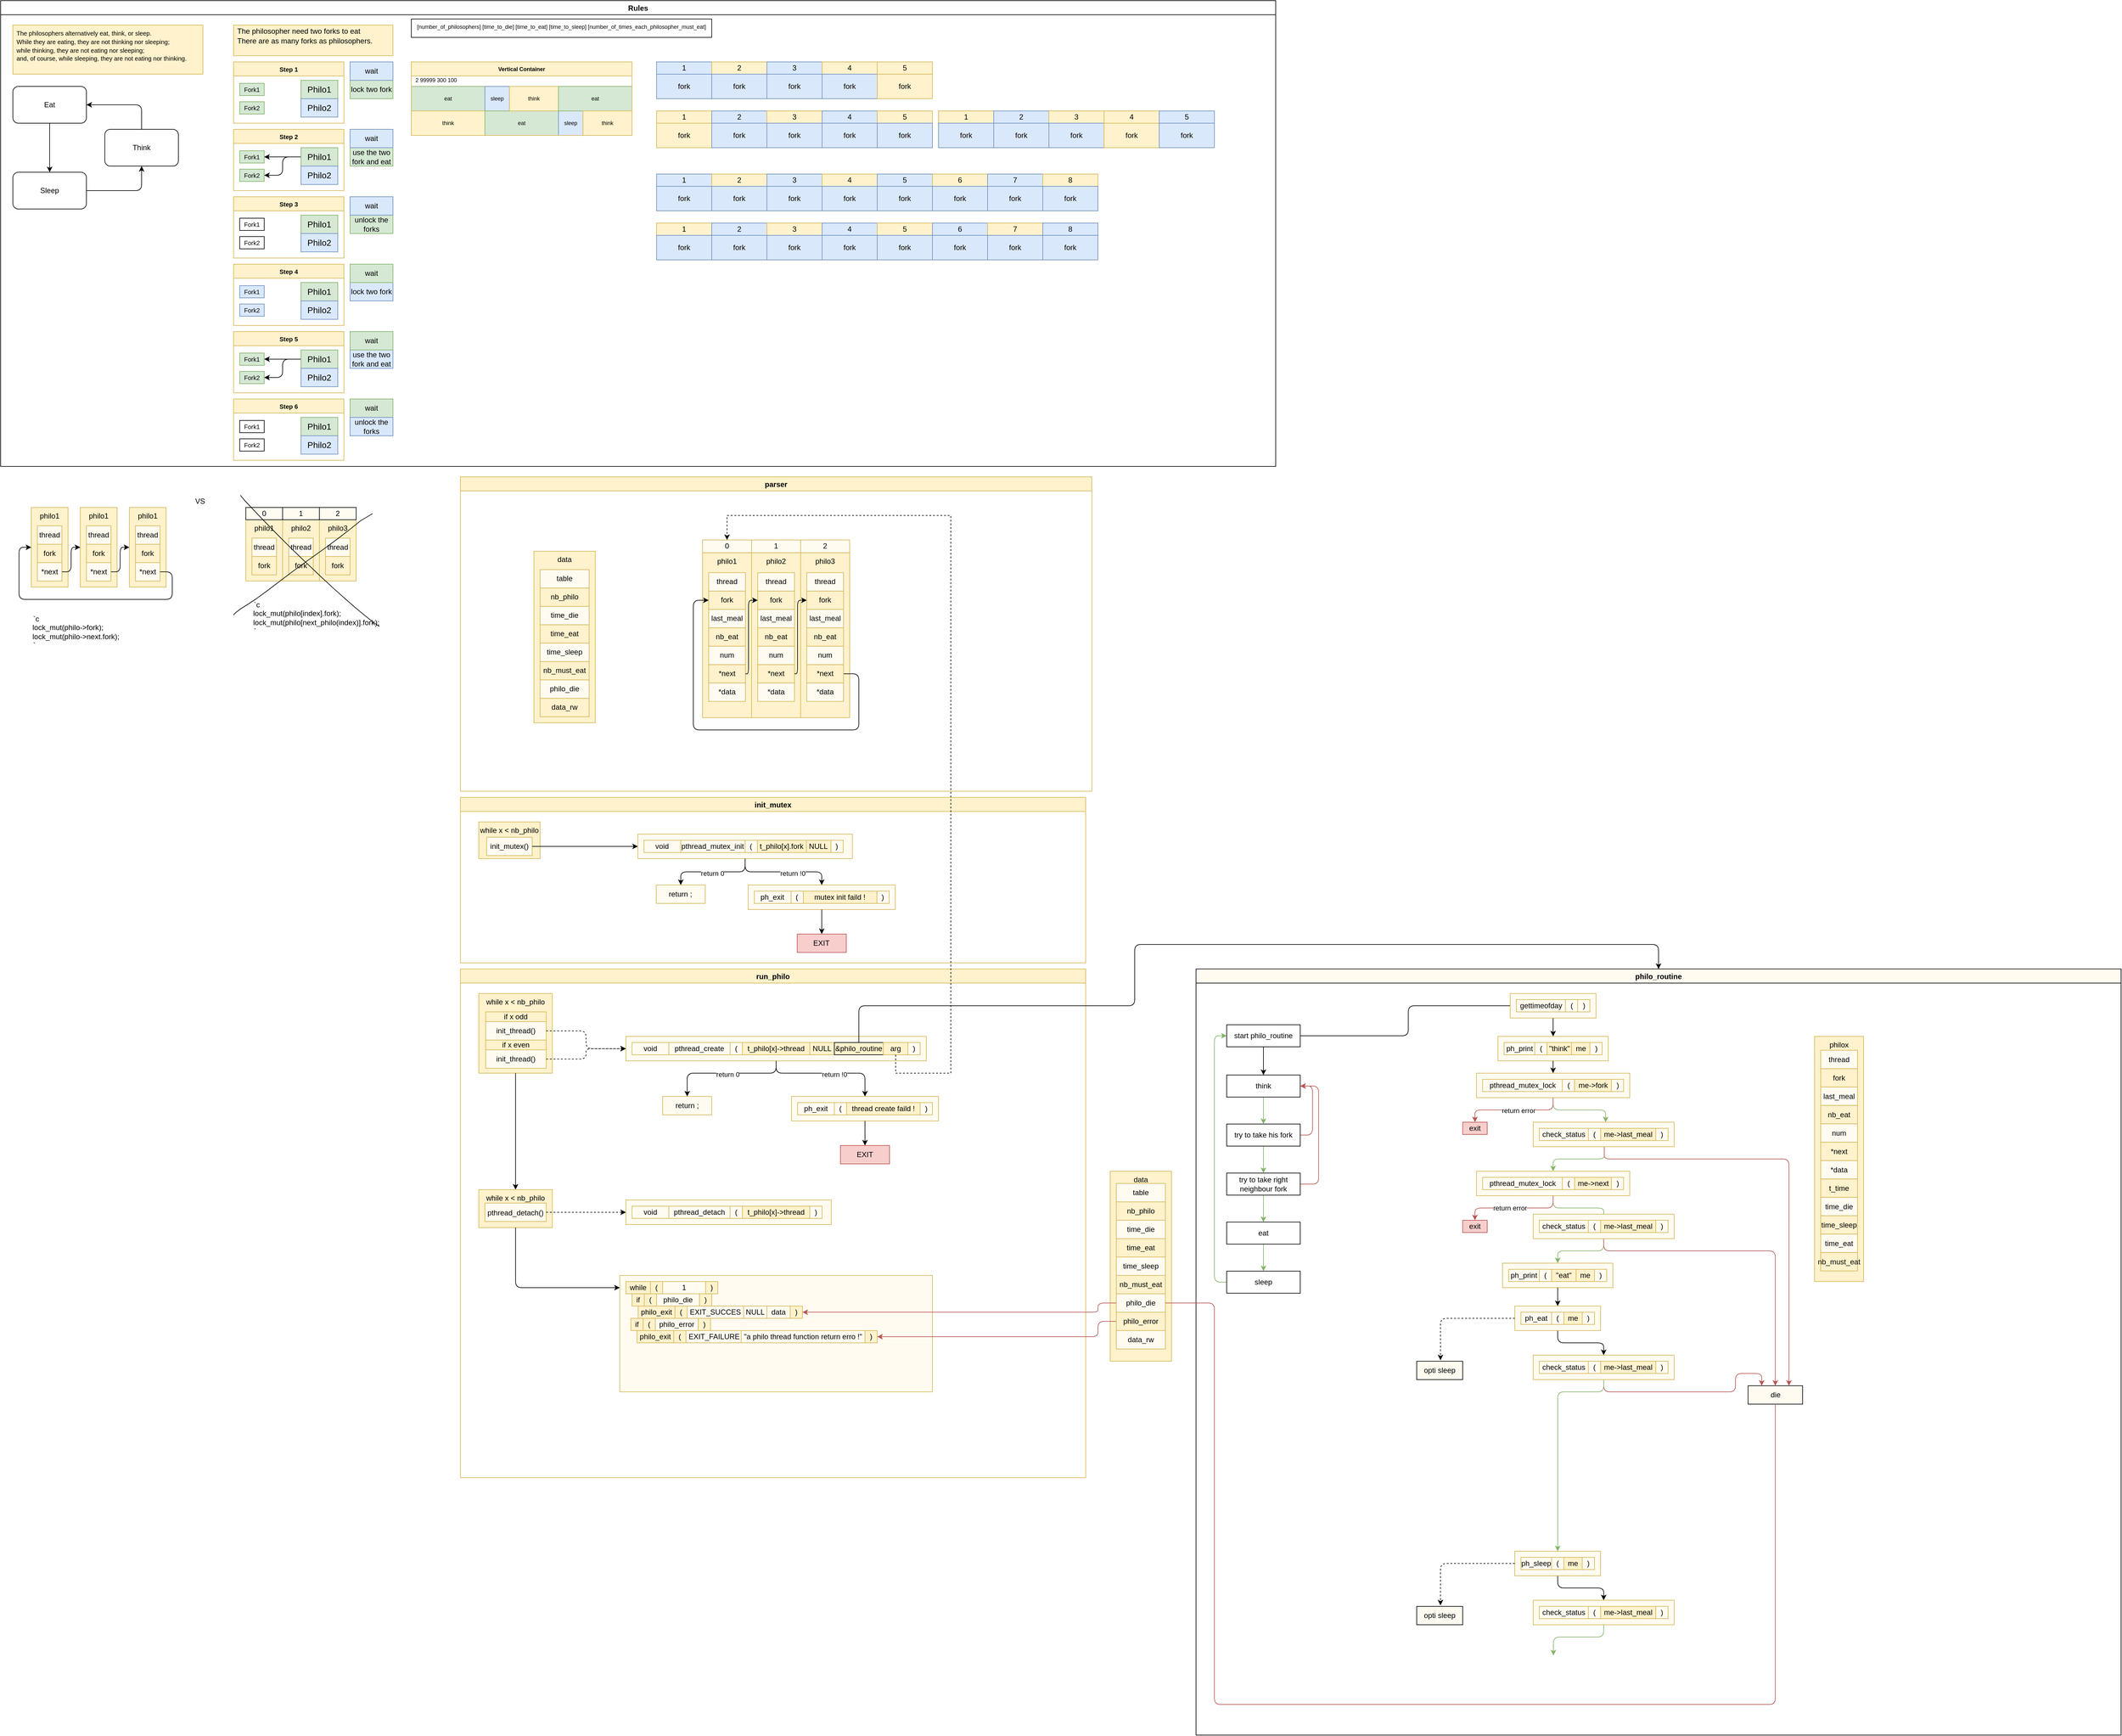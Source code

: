 <mxfile version="20.3.0" type="device"><diagram id="OOQttIY_C0ZaDdTUUYR6" name="Page-1"><mxGraphModel dx="1425" dy="841" grid="1" gridSize="10" guides="1" tooltips="1" connect="1" arrows="1" fold="1" page="1" pageScale="1" pageWidth="2336" pageHeight="1654" math="0" shadow="0"><root><mxCell id="0"/><mxCell id="1" parent="0"/><mxCell id="12" value="Rules" style="swimlane;movable=0;resizable=0;rotatable=0;deletable=0;editable=0;connectable=0;" parent="1" vertex="1"><mxGeometry x="10" y="20" width="2080" height="760" as="geometry"/></mxCell><mxCell id="13" value="" style="group" parent="12" vertex="1" connectable="0"><mxGeometry x="20" y="140" width="270" height="200" as="geometry"/></mxCell><mxCell id="575" style="edgeStyle=orthogonalEdgeStyle;html=1;entryX=0.5;entryY=1;entryDx=0;entryDy=0;" parent="13" source="2" target="3" edge="1"><mxGeometry relative="1" as="geometry"/></mxCell><mxCell id="2" value="Sleep" style="rounded=1;whiteSpace=wrap;html=1;" parent="13" vertex="1"><mxGeometry y="140" width="120" height="60" as="geometry"/></mxCell><mxCell id="573" style="edgeStyle=orthogonalEdgeStyle;html=1;entryX=1;entryY=0.5;entryDx=0;entryDy=0;exitX=0.5;exitY=0;exitDx=0;exitDy=0;" parent="13" source="3" target="4" edge="1"><mxGeometry relative="1" as="geometry"/></mxCell><mxCell id="3" value="Think" style="rounded=1;whiteSpace=wrap;html=1;" parent="13" vertex="1"><mxGeometry x="150" y="70" width="120" height="60" as="geometry"/></mxCell><mxCell id="574" style="edgeStyle=orthogonalEdgeStyle;html=1;" parent="13" source="4" target="2" edge="1"><mxGeometry relative="1" as="geometry"/></mxCell><mxCell id="4" value="Eat" style="rounded=1;whiteSpace=wrap;html=1;" parent="13" vertex="1"><mxGeometry width="120" height="60" as="geometry"/></mxCell><mxCell id="18" value="" style="group;fillColor=#fff2cc;strokeColor=#d6b656;" parent="12" vertex="1" connectable="0"><mxGeometry x="20" y="40" width="310" height="80" as="geometry"/></mxCell><mxCell id="17" value="&lt;p dir=&quot;ltr&quot; style=&quot;line-height: 1.38; margin-top: 0pt; margin-bottom: 0pt;&quot;&gt;&lt;span style=&quot;font-family: &amp;quot;arial&amp;quot; ; background-color: transparent ; vertical-align: baseline&quot;&gt;The philosophers alternatively eat, think, or sleep.&lt;/span&gt;&lt;/p&gt;&lt;p dir=&quot;ltr&quot; style=&quot;line-height: 1.38; margin-top: 0pt; margin-bottom: 0pt;&quot;&gt;&lt;span style=&quot;font-family: &amp;quot;arial&amp;quot; ; background-color: transparent ; vertical-align: baseline&quot;&gt;While they are eating, they are not thinking nor sleeping;&lt;/span&gt;&lt;/p&gt;&lt;p dir=&quot;ltr&quot; style=&quot;line-height: 1.38; margin-top: 0pt; margin-bottom: 0pt;&quot;&gt;&lt;span style=&quot;font-family: &amp;quot;arial&amp;quot; ; background-color: transparent ; vertical-align: baseline&quot;&gt;while thinking, they are not eating nor sleeping;&lt;/span&gt;&lt;/p&gt;&lt;p dir=&quot;ltr&quot; style=&quot;line-height: 1.38; margin-top: 0pt; margin-bottom: 0pt;&quot;&gt;&lt;span style=&quot;font-family: &amp;quot;arial&amp;quot; ; background-color: transparent ; vertical-align: baseline&quot;&gt;and, of course, while sleeping, they are not eating nor thinking.&lt;/span&gt;&lt;/p&gt;&lt;div&gt;&lt;span style=&quot;font-family: &amp;quot;arial&amp;quot; ; background-color: transparent ; vertical-align: baseline&quot;&gt;&lt;br&gt;&lt;/span&gt;&lt;/div&gt;" style="rounded=0;whiteSpace=wrap;html=1;fontSize=10;align=left;verticalAlign=top;spacingLeft=4;fillColor=#fff2cc;strokeColor=#d6b656;" parent="18" vertex="1"><mxGeometry width="310" height="80" as="geometry"/></mxCell><mxCell id="35" value="Step 1" style="swimlane;fontSize=10;verticalAlign=top;fillColor=#fff2cc;strokeColor=#d6b656;" parent="12" vertex="1"><mxGeometry x="380" y="100" width="180" height="100" as="geometry"/></mxCell><mxCell id="19" value="Fork1" style="rounded=0;whiteSpace=wrap;html=1;fontSize=10;fillColor=#d5e8d4;strokeColor=#82b366;" parent="35" vertex="1"><mxGeometry x="10" y="35" width="40" height="20" as="geometry"/></mxCell><mxCell id="20" value="Fork2" style="rounded=0;whiteSpace=wrap;html=1;fontSize=10;fillColor=#d5e8d4;strokeColor=#82b366;" parent="35" vertex="1"><mxGeometry x="10" y="65" width="40" height="20" as="geometry"/></mxCell><mxCell id="24" value="Philo1" style="whiteSpace=wrap;html=1;fontSize=14;labelBackgroundColor=none;gradientDirection=north;fillColor=#d5e8d4;strokeColor=#82b366;" parent="35" vertex="1"><mxGeometry x="110" y="30" width="60" height="30" as="geometry"/></mxCell><mxCell id="25" value="Philo2" style="whiteSpace=wrap;html=1;fontSize=14;fillColor=#dae8fc;strokeColor=#6c8ebf;" parent="35" vertex="1"><mxGeometry x="110" y="60" width="60" height="30" as="geometry"/></mxCell><mxCell id="46" value="&lt;p dir=&quot;ltr&quot; style=&quot;line-height: 1.38; margin-top: 0pt; margin-bottom: 0pt;&quot;&gt;&lt;span style=&quot;font-family: &amp;quot;arial&amp;quot; ; background-color: transparent ; vertical-align: baseline&quot;&gt;The philosopher need two forks to eat&lt;/span&gt;&lt;/p&gt;&lt;p dir=&quot;ltr&quot; style=&quot;line-height: 1.38; margin-top: 0pt; margin-bottom: 0pt;&quot;&gt;&lt;span style=&quot;font-family: &amp;quot;arial&amp;quot; ; background-color: transparent ; vertical-align: baseline&quot;&gt;There are as many forks as philosophers.&lt;/span&gt;&lt;/p&gt;&lt;div&gt;&lt;span style=&quot;font-family: &amp;quot;arial&amp;quot; ; background-color: transparent ; vertical-align: baseline&quot;&gt;&lt;br&gt;&lt;/span&gt;&lt;/div&gt;" style="whiteSpace=wrap;html=1;shadow=0;glass=0;labelBackgroundColor=none;sketch=0;fontSize=12;gradientDirection=north;verticalAlign=middle;align=left;fillColor=#fff2cc;strokeColor=#d6b656;spacingLeft=4;" parent="12" vertex="1"><mxGeometry x="380" y="40" width="260" height="50" as="geometry"/></mxCell><mxCell id="47" value="Step 2" style="swimlane;fontSize=10;verticalAlign=top;fillColor=#fff2cc;strokeColor=#d6b656;" parent="12" vertex="1"><mxGeometry x="380" y="210" width="180" height="100" as="geometry"/></mxCell><mxCell id="48" value="Fork1" style="rounded=0;whiteSpace=wrap;html=1;fontSize=10;fillColor=#d5e8d4;strokeColor=#82b366;" parent="47" vertex="1"><mxGeometry x="10" y="35" width="40" height="20" as="geometry"/></mxCell><mxCell id="49" value="Fork2" style="rounded=0;whiteSpace=wrap;html=1;fontSize=10;fillColor=#d5e8d4;strokeColor=#82b366;" parent="47" vertex="1"><mxGeometry x="10" y="65" width="40" height="20" as="geometry"/></mxCell><mxCell id="64" style="edgeStyle=orthogonalEdgeStyle;html=1;entryX=1;entryY=0.5;entryDx=0;entryDy=0;fontSize=12;" parent="47" source="52" target="48" edge="1"><mxGeometry relative="1" as="geometry"/></mxCell><mxCell id="65" style="edgeStyle=orthogonalEdgeStyle;html=1;entryX=1;entryY=0.5;entryDx=0;entryDy=0;fontSize=12;" parent="47" source="52" target="49" edge="1"><mxGeometry relative="1" as="geometry"/></mxCell><mxCell id="52" value="Philo1" style="whiteSpace=wrap;html=1;fontSize=14;labelBackgroundColor=none;gradientDirection=north;fillColor=#d5e8d4;strokeColor=#82b366;" parent="47" vertex="1"><mxGeometry x="110" y="30" width="60" height="30" as="geometry"/></mxCell><mxCell id="53" value="Philo2" style="whiteSpace=wrap;html=1;fontSize=14;fillColor=#dae8fc;strokeColor=#6c8ebf;" parent="47" vertex="1"><mxGeometry x="110" y="60" width="60" height="30" as="geometry"/></mxCell><mxCell id="54" value="Step 4" style="swimlane;fontSize=10;verticalAlign=top;fillColor=#fff2cc;strokeColor=#d6b656;" parent="12" vertex="1"><mxGeometry x="380" y="430" width="180" height="100" as="geometry"/></mxCell><mxCell id="55" value="Fork1" style="rounded=0;whiteSpace=wrap;html=1;fontSize=10;fillColor=#dae8fc;strokeColor=#6c8ebf;" parent="54" vertex="1"><mxGeometry x="10" y="35" width="40" height="20" as="geometry"/></mxCell><mxCell id="56" value="Fork2" style="rounded=0;whiteSpace=wrap;html=1;fontSize=10;fillColor=#dae8fc;strokeColor=#6c8ebf;" parent="54" vertex="1"><mxGeometry x="10" y="65" width="40" height="20" as="geometry"/></mxCell><mxCell id="57" value="Philo1" style="whiteSpace=wrap;html=1;fontSize=14;labelBackgroundColor=none;gradientDirection=north;fillColor=#d5e8d4;strokeColor=#82b366;" parent="54" vertex="1"><mxGeometry x="110" y="30" width="60" height="30" as="geometry"/></mxCell><mxCell id="58" value="Philo2" style="whiteSpace=wrap;html=1;fontSize=14;fillColor=#dae8fc;strokeColor=#6c8ebf;" parent="54" vertex="1"><mxGeometry x="110" y="60" width="60" height="30" as="geometry"/></mxCell><mxCell id="61" value="lock two fork" style="whiteSpace=wrap;html=1;shadow=0;glass=0;labelBackgroundColor=none;sketch=0;fontSize=12;gradientDirection=north;fillColor=#d5e8d4;strokeColor=#82b366;" parent="12" vertex="1"><mxGeometry x="570" y="130" width="70" height="30" as="geometry"/></mxCell><mxCell id="62" value="lock two fork" style="whiteSpace=wrap;html=1;shadow=0;glass=0;labelBackgroundColor=none;sketch=0;fontSize=12;gradientDirection=north;fillColor=#dae8fc;strokeColor=#6c8ebf;" parent="12" vertex="1"><mxGeometry x="570" y="460" width="70" height="30" as="geometry"/></mxCell><mxCell id="63" value="wait" style="whiteSpace=wrap;html=1;shadow=0;glass=0;labelBackgroundColor=none;sketch=0;fontSize=12;gradientDirection=north;fillColor=#dae8fc;strokeColor=#6c8ebf;" parent="12" vertex="1"><mxGeometry x="570" y="100" width="70" height="30" as="geometry"/></mxCell><mxCell id="66" value="use the two fork and eat" style="whiteSpace=wrap;html=1;shadow=0;glass=0;labelBackgroundColor=none;sketch=0;fontSize=12;gradientDirection=north;fillColor=#d5e8d4;strokeColor=#82b366;" parent="12" vertex="1"><mxGeometry x="570" y="240" width="70" height="30" as="geometry"/></mxCell><mxCell id="67" value="wait" style="whiteSpace=wrap;html=1;shadow=0;glass=0;labelBackgroundColor=none;sketch=0;fontSize=12;gradientDirection=north;fillColor=#dae8fc;strokeColor=#6c8ebf;" parent="12" vertex="1"><mxGeometry x="570" y="210" width="70" height="30" as="geometry"/></mxCell><mxCell id="68" value="Step 3" style="swimlane;fontSize=10;verticalAlign=top;fillColor=#fff2cc;strokeColor=#d6b656;" parent="12" vertex="1"><mxGeometry x="380" y="320" width="180" height="100" as="geometry"/></mxCell><mxCell id="69" value="Fork1" style="rounded=0;whiteSpace=wrap;html=1;fontSize=10;" parent="68" vertex="1"><mxGeometry x="10" y="35" width="40" height="20" as="geometry"/></mxCell><mxCell id="70" value="Fork2" style="rounded=0;whiteSpace=wrap;html=1;fontSize=10;" parent="68" vertex="1"><mxGeometry x="10" y="65" width="40" height="20" as="geometry"/></mxCell><mxCell id="71" value="Philo1" style="whiteSpace=wrap;html=1;fontSize=14;labelBackgroundColor=none;gradientDirection=north;fillColor=#d5e8d4;strokeColor=#82b366;" parent="68" vertex="1"><mxGeometry x="110" y="30" width="60" height="30" as="geometry"/></mxCell><mxCell id="74" value="Philo2" style="whiteSpace=wrap;html=1;fontSize=14;fillColor=#dae8fc;strokeColor=#6c8ebf;" parent="68" vertex="1"><mxGeometry x="110" y="60" width="60" height="30" as="geometry"/></mxCell><mxCell id="75" value="unlock the forks" style="whiteSpace=wrap;html=1;shadow=0;glass=0;labelBackgroundColor=none;sketch=0;fontSize=12;gradientDirection=north;fillColor=#d5e8d4;strokeColor=#82b366;" parent="12" vertex="1"><mxGeometry x="570" y="350" width="70" height="30" as="geometry"/></mxCell><mxCell id="77" value="wait" style="whiteSpace=wrap;html=1;shadow=0;glass=0;labelBackgroundColor=none;sketch=0;fontSize=12;gradientDirection=north;fillColor=#dae8fc;strokeColor=#6c8ebf;" parent="12" vertex="1"><mxGeometry x="570" y="320" width="70" height="30" as="geometry"/></mxCell><mxCell id="79" value="wait" style="whiteSpace=wrap;html=1;shadow=0;glass=0;labelBackgroundColor=none;sketch=0;fontSize=12;gradientDirection=north;fillColor=#d5e8d4;strokeColor=#82b366;" parent="12" vertex="1"><mxGeometry x="570" y="430" width="70" height="30" as="geometry"/></mxCell><mxCell id="80" value="Step 5" style="swimlane;fontSize=10;verticalAlign=top;fillColor=#fff2cc;strokeColor=#d6b656;" parent="12" vertex="1"><mxGeometry x="380" y="540" width="180" height="100" as="geometry"/></mxCell><mxCell id="81" value="Fork1" style="rounded=0;whiteSpace=wrap;html=1;fontSize=10;fillColor=#d5e8d4;strokeColor=#82b366;" parent="80" vertex="1"><mxGeometry x="10" y="35" width="40" height="20" as="geometry"/></mxCell><mxCell id="82" value="Fork2" style="rounded=0;whiteSpace=wrap;html=1;fontSize=10;fillColor=#d5e8d4;strokeColor=#82b366;" parent="80" vertex="1"><mxGeometry x="10" y="65" width="40" height="20" as="geometry"/></mxCell><mxCell id="83" style="edgeStyle=orthogonalEdgeStyle;html=1;entryX=1;entryY=0.5;entryDx=0;entryDy=0;fontSize=12;" parent="80" source="85" target="81" edge="1"><mxGeometry relative="1" as="geometry"/></mxCell><mxCell id="84" style="edgeStyle=orthogonalEdgeStyle;html=1;entryX=1;entryY=0.5;entryDx=0;entryDy=0;fontSize=12;" parent="80" source="85" target="82" edge="1"><mxGeometry relative="1" as="geometry"/></mxCell><mxCell id="85" value="Philo1" style="whiteSpace=wrap;html=1;fontSize=14;labelBackgroundColor=none;gradientDirection=north;fillColor=#d5e8d4;strokeColor=#82b366;" parent="80" vertex="1"><mxGeometry x="110" y="30" width="60" height="30" as="geometry"/></mxCell><mxCell id="86" value="Philo2" style="whiteSpace=wrap;html=1;fontSize=14;fillColor=#dae8fc;strokeColor=#6c8ebf;" parent="80" vertex="1"><mxGeometry x="110" y="60" width="60" height="30" as="geometry"/></mxCell><mxCell id="87" value="use the two fork and eat" style="whiteSpace=wrap;html=1;shadow=0;glass=0;labelBackgroundColor=none;sketch=0;fontSize=12;gradientDirection=north;fillColor=#dae8fc;strokeColor=#6c8ebf;" parent="12" vertex="1"><mxGeometry x="570" y="570" width="70" height="30" as="geometry"/></mxCell><mxCell id="88" value="wait" style="whiteSpace=wrap;html=1;shadow=0;glass=0;labelBackgroundColor=none;sketch=0;fontSize=12;gradientDirection=north;fillColor=#d5e8d4;strokeColor=#82b366;" parent="12" vertex="1"><mxGeometry x="570" y="540" width="70" height="30" as="geometry"/></mxCell><mxCell id="89" value="Step 6" style="swimlane;fontSize=10;verticalAlign=top;fillColor=#fff2cc;strokeColor=#d6b656;" parent="12" vertex="1"><mxGeometry x="380" y="650" width="180" height="100" as="geometry"/></mxCell><mxCell id="90" value="Fork1" style="rounded=0;whiteSpace=wrap;html=1;fontSize=10;" parent="89" vertex="1"><mxGeometry x="10" y="35" width="40" height="20" as="geometry"/></mxCell><mxCell id="91" value="Fork2" style="rounded=0;whiteSpace=wrap;html=1;fontSize=10;" parent="89" vertex="1"><mxGeometry x="10" y="65" width="40" height="20" as="geometry"/></mxCell><mxCell id="92" value="Philo1" style="whiteSpace=wrap;html=1;fontSize=14;labelBackgroundColor=none;gradientDirection=north;fillColor=#d5e8d4;strokeColor=#82b366;" parent="89" vertex="1"><mxGeometry x="110" y="30" width="60" height="30" as="geometry"/></mxCell><mxCell id="93" value="Philo2" style="whiteSpace=wrap;html=1;fontSize=14;fillColor=#dae8fc;strokeColor=#6c8ebf;" parent="89" vertex="1"><mxGeometry x="110" y="60" width="60" height="30" as="geometry"/></mxCell><mxCell id="94" value="wait" style="whiteSpace=wrap;html=1;shadow=0;glass=0;labelBackgroundColor=none;sketch=0;fontSize=12;gradientDirection=north;fillColor=#d5e8d4;strokeColor=#82b366;" parent="12" vertex="1"><mxGeometry x="570" y="650" width="70" height="30" as="geometry"/></mxCell><mxCell id="95" value="unlock the forks" style="whiteSpace=wrap;html=1;shadow=0;glass=0;labelBackgroundColor=none;sketch=0;fontSize=12;gradientDirection=north;fillColor=#dae8fc;strokeColor=#6c8ebf;" parent="12" vertex="1"><mxGeometry x="570" y="680" width="70" height="30" as="geometry"/></mxCell><mxCell id="116" value="&lt;span id=&quot;docs-internal-guid-d7a11db4-7fff-cddf-ac9e-3c8b6f36f1c9&quot; style=&quot;font-size: 9px&quot;&gt;&lt;p dir=&quot;ltr&quot; style=&quot;line-height: 1.38 ; margin-top: 0pt ; margin-bottom: 0pt ; font-size: 9px&quot;&gt;&lt;span style=&quot;font-size: 9px ; font-family: &amp;#34;arial&amp;#34; ; background-color: transparent ; vertical-align: baseline&quot;&gt;[number_of_philosophers] [time_to_die] [time_to_eat] [time_to_sleep]&amp;nbsp;&lt;/span&gt;&lt;span style=&quot;background-color: transparent ; font-family: &amp;#34;arial&amp;#34;&quot;&gt;[number_of_times_each_philosopher_must_eat]&lt;/span&gt;&lt;/p&gt;&lt;/span&gt;" style="whiteSpace=wrap;html=1;fontSize=9;align=center;verticalAlign=top;" parent="12" vertex="1"><mxGeometry x="670" y="30" width="490" height="30" as="geometry"/></mxCell><mxCell id="118" value="eat" style="whiteSpace=wrap;html=1;fontSize=9;fillColor=#d5e8d4;strokeColor=#82b366;" parent="12" vertex="1"><mxGeometry x="670" y="140" width="120" height="40" as="geometry"/></mxCell><mxCell id="119" value="think" style="whiteSpace=wrap;html=1;fontSize=9;fillColor=#fff2cc;strokeColor=#d6b656;" parent="12" vertex="1"><mxGeometry x="670" y="180" width="120" height="40" as="geometry"/></mxCell><mxCell id="126" value="sleep" style="whiteSpace=wrap;html=1;fontSize=9;fillColor=#dae8fc;strokeColor=#6c8ebf;" parent="12" vertex="1"><mxGeometry x="790" y="140" width="40" height="40" as="geometry"/></mxCell><mxCell id="127" value="eat" style="whiteSpace=wrap;html=1;fontSize=9;fillColor=#d5e8d4;strokeColor=#82b366;" parent="12" vertex="1"><mxGeometry x="790" y="180" width="120" height="40" as="geometry"/></mxCell><mxCell id="128" value="think" style="whiteSpace=wrap;html=1;fontSize=9;fillColor=#fff2cc;strokeColor=#d6b656;" parent="12" vertex="1"><mxGeometry x="830" y="140" width="80" height="40" as="geometry"/></mxCell><mxCell id="130" value="sleep" style="whiteSpace=wrap;html=1;fontSize=9;fillColor=#dae8fc;strokeColor=#6c8ebf;" parent="12" vertex="1"><mxGeometry x="910" y="180" width="40" height="40" as="geometry"/></mxCell><mxCell id="131" value="eat" style="whiteSpace=wrap;html=1;fontSize=9;fillColor=#d5e8d4;strokeColor=#82b366;" parent="12" vertex="1"><mxGeometry x="910" y="140" width="120" height="40" as="geometry"/></mxCell><mxCell id="132" value="think" style="whiteSpace=wrap;html=1;fontSize=9;fillColor=#fff2cc;strokeColor=#d6b656;" parent="12" vertex="1"><mxGeometry x="950" y="180" width="80" height="40" as="geometry"/></mxCell><mxCell id="117" value="2 99999 300 100" style="text;html=1;align=center;verticalAlign=middle;resizable=0;points=[];autosize=1;strokeColor=none;fillColor=none;fontSize=9;" parent="12" vertex="1"><mxGeometry x="670" y="120" width="80" height="20" as="geometry"/></mxCell><mxCell id="133" value="Vertical Container" style="swimlane;fontSize=9;fillColor=#fff2cc;strokeColor=#d6b656;" parent="12" vertex="1"><mxGeometry x="670" y="100" width="360" height="120" as="geometry"/></mxCell><mxCell id="471" value="1" style="whiteSpace=wrap;html=1;strokeColor=#6c8ebf;fillColor=#dae8fc;" parent="12" vertex="1"><mxGeometry x="1070" y="283" width="90" height="20" as="geometry"/></mxCell><mxCell id="472" value="fork" style="whiteSpace=wrap;html=1;strokeColor=#6c8ebf;fillColor=#dae8fc;" parent="12" vertex="1"><mxGeometry x="1070" y="303" width="90" height="40" as="geometry"/></mxCell><mxCell id="473" value="2" style="whiteSpace=wrap;html=1;strokeColor=#d6b656;fillColor=#fff2cc;" parent="12" vertex="1"><mxGeometry x="1160" y="283" width="90" height="20" as="geometry"/></mxCell><mxCell id="474" value="fork" style="whiteSpace=wrap;html=1;strokeColor=#6c8ebf;fillColor=#dae8fc;" parent="12" vertex="1"><mxGeometry x="1160" y="303" width="90" height="40" as="geometry"/></mxCell><mxCell id="475" value="3" style="whiteSpace=wrap;html=1;strokeColor=#6c8ebf;fillColor=#dae8fc;" parent="12" vertex="1"><mxGeometry x="1250" y="283" width="90" height="20" as="geometry"/></mxCell><mxCell id="476" value="fork" style="whiteSpace=wrap;html=1;strokeColor=#6c8ebf;fillColor=#dae8fc;" parent="12" vertex="1"><mxGeometry x="1250" y="303" width="90" height="40" as="geometry"/></mxCell><mxCell id="477" value="4" style="whiteSpace=wrap;html=1;strokeColor=#d6b656;fillColor=#fff2cc;" parent="12" vertex="1"><mxGeometry x="1340" y="283" width="90" height="20" as="geometry"/></mxCell><mxCell id="478" value="fork" style="whiteSpace=wrap;html=1;strokeColor=#6c8ebf;fillColor=#dae8fc;" parent="12" vertex="1"><mxGeometry x="1340" y="303" width="90" height="40" as="geometry"/></mxCell><mxCell id="479" value="5" style="whiteSpace=wrap;html=1;strokeColor=#6c8ebf;fillColor=#dae8fc;" parent="12" vertex="1"><mxGeometry x="1430" y="283" width="90" height="20" as="geometry"/></mxCell><mxCell id="480" value="fork" style="whiteSpace=wrap;html=1;strokeColor=#6c8ebf;fillColor=#dae8fc;" parent="12" vertex="1"><mxGeometry x="1430" y="303" width="90" height="40" as="geometry"/></mxCell><mxCell id="481" value="6" style="whiteSpace=wrap;html=1;strokeColor=#d6b656;fillColor=#fff2cc;" parent="12" vertex="1"><mxGeometry x="1520" y="283" width="90" height="20" as="geometry"/></mxCell><mxCell id="482" value="fork" style="whiteSpace=wrap;html=1;strokeColor=#6c8ebf;fillColor=#dae8fc;" parent="12" vertex="1"><mxGeometry x="1520" y="303" width="90" height="40" as="geometry"/></mxCell><mxCell id="483" value="7" style="whiteSpace=wrap;html=1;strokeColor=#6c8ebf;fillColor=#dae8fc;" parent="12" vertex="1"><mxGeometry x="1610" y="283" width="90" height="20" as="geometry"/></mxCell><mxCell id="484" value="fork" style="whiteSpace=wrap;html=1;strokeColor=#6c8ebf;fillColor=#dae8fc;" parent="12" vertex="1"><mxGeometry x="1610" y="303" width="90" height="40" as="geometry"/></mxCell><mxCell id="485" value="8" style="whiteSpace=wrap;html=1;strokeColor=#d6b656;fillColor=#fff2cc;" parent="12" vertex="1"><mxGeometry x="1700" y="283" width="90" height="20" as="geometry"/></mxCell><mxCell id="486" value="fork" style="whiteSpace=wrap;html=1;strokeColor=#6c8ebf;fillColor=#dae8fc;" parent="12" vertex="1"><mxGeometry x="1700" y="303" width="90" height="40" as="geometry"/></mxCell><mxCell id="489" value="1" style="whiteSpace=wrap;html=1;strokeColor=#d6b656;fillColor=#fff2cc;" parent="12" vertex="1"><mxGeometry x="1070" y="363" width="90" height="20" as="geometry"/></mxCell><mxCell id="490" value="fork" style="whiteSpace=wrap;html=1;strokeColor=#6c8ebf;fillColor=#dae8fc;" parent="12" vertex="1"><mxGeometry x="1070" y="383" width="90" height="40" as="geometry"/></mxCell><mxCell id="491" value="2" style="whiteSpace=wrap;html=1;strokeColor=#6c8ebf;fillColor=#dae8fc;" parent="12" vertex="1"><mxGeometry x="1160" y="363" width="90" height="20" as="geometry"/></mxCell><mxCell id="492" value="fork" style="whiteSpace=wrap;html=1;strokeColor=#6c8ebf;fillColor=#dae8fc;" parent="12" vertex="1"><mxGeometry x="1160" y="383" width="90" height="40" as="geometry"/></mxCell><mxCell id="493" value="3" style="whiteSpace=wrap;html=1;strokeColor=#d6b656;fillColor=#fff2cc;" parent="12" vertex="1"><mxGeometry x="1250" y="363" width="90" height="20" as="geometry"/></mxCell><mxCell id="494" value="fork" style="whiteSpace=wrap;html=1;strokeColor=#6c8ebf;fillColor=#dae8fc;" parent="12" vertex="1"><mxGeometry x="1250" y="383" width="90" height="40" as="geometry"/></mxCell><mxCell id="495" value="4" style="whiteSpace=wrap;html=1;strokeColor=#6c8ebf;fillColor=#dae8fc;" parent="12" vertex="1"><mxGeometry x="1340" y="363" width="90" height="20" as="geometry"/></mxCell><mxCell id="496" value="fork" style="whiteSpace=wrap;html=1;strokeColor=#6c8ebf;fillColor=#dae8fc;" parent="12" vertex="1"><mxGeometry x="1340" y="383" width="90" height="40" as="geometry"/></mxCell><mxCell id="497" value="5" style="whiteSpace=wrap;html=1;strokeColor=#d6b656;fillColor=#fff2cc;" parent="12" vertex="1"><mxGeometry x="1430" y="363" width="90" height="20" as="geometry"/></mxCell><mxCell id="498" value="fork" style="whiteSpace=wrap;html=1;strokeColor=#6c8ebf;fillColor=#dae8fc;" parent="12" vertex="1"><mxGeometry x="1430" y="383" width="90" height="40" as="geometry"/></mxCell><mxCell id="499" value="6" style="whiteSpace=wrap;html=1;strokeColor=#6c8ebf;fillColor=#dae8fc;" parent="12" vertex="1"><mxGeometry x="1520" y="363" width="90" height="20" as="geometry"/></mxCell><mxCell id="500" value="fork" style="whiteSpace=wrap;html=1;strokeColor=#6c8ebf;fillColor=#dae8fc;" parent="12" vertex="1"><mxGeometry x="1520" y="383" width="90" height="40" as="geometry"/></mxCell><mxCell id="501" value="7" style="whiteSpace=wrap;html=1;strokeColor=#d6b656;fillColor=#fff2cc;" parent="12" vertex="1"><mxGeometry x="1610" y="363" width="90" height="20" as="geometry"/></mxCell><mxCell id="502" value="fork" style="whiteSpace=wrap;html=1;strokeColor=#6c8ebf;fillColor=#dae8fc;" parent="12" vertex="1"><mxGeometry x="1610" y="383" width="90" height="40" as="geometry"/></mxCell><mxCell id="503" value="8" style="whiteSpace=wrap;html=1;strokeColor=#6c8ebf;fillColor=#dae8fc;" parent="12" vertex="1"><mxGeometry x="1700" y="363" width="90" height="20" as="geometry"/></mxCell><mxCell id="504" value="fork" style="whiteSpace=wrap;html=1;strokeColor=#6c8ebf;fillColor=#dae8fc;" parent="12" vertex="1"><mxGeometry x="1700" y="383" width="90" height="40" as="geometry"/></mxCell><mxCell id="505" value="1" style="whiteSpace=wrap;html=1;strokeColor=#6c8ebf;fillColor=#dae8fc;" parent="12" vertex="1"><mxGeometry x="1070" y="100" width="90" height="20" as="geometry"/></mxCell><mxCell id="506" value="fork" style="whiteSpace=wrap;html=1;strokeColor=#6c8ebf;fillColor=#dae8fc;" parent="12" vertex="1"><mxGeometry x="1070" y="120" width="90" height="40" as="geometry"/></mxCell><mxCell id="507" value="2" style="whiteSpace=wrap;html=1;strokeColor=#d6b656;fillColor=#fff2cc;" parent="12" vertex="1"><mxGeometry x="1160" y="100" width="90" height="20" as="geometry"/></mxCell><mxCell id="508" value="fork" style="whiteSpace=wrap;html=1;strokeColor=#6c8ebf;fillColor=#dae8fc;" parent="12" vertex="1"><mxGeometry x="1160" y="120" width="90" height="40" as="geometry"/></mxCell><mxCell id="509" value="3" style="whiteSpace=wrap;html=1;strokeColor=#6c8ebf;fillColor=#dae8fc;" parent="12" vertex="1"><mxGeometry x="1250" y="100" width="90" height="20" as="geometry"/></mxCell><mxCell id="510" value="fork" style="whiteSpace=wrap;html=1;strokeColor=#6c8ebf;fillColor=#dae8fc;" parent="12" vertex="1"><mxGeometry x="1250" y="120" width="90" height="40" as="geometry"/></mxCell><mxCell id="511" value="4" style="whiteSpace=wrap;html=1;strokeColor=#d6b656;fillColor=#fff2cc;" parent="12" vertex="1"><mxGeometry x="1340" y="100" width="90" height="20" as="geometry"/></mxCell><mxCell id="512" value="fork" style="whiteSpace=wrap;html=1;strokeColor=#6c8ebf;fillColor=#dae8fc;" parent="12" vertex="1"><mxGeometry x="1340" y="120" width="90" height="40" as="geometry"/></mxCell><mxCell id="513" value="5" style="whiteSpace=wrap;html=1;strokeColor=#d6b656;fillColor=#fff2cc;" parent="12" vertex="1"><mxGeometry x="1430" y="100" width="90" height="20" as="geometry"/></mxCell><mxCell id="514" value="fork" style="whiteSpace=wrap;html=1;strokeColor=#d6b656;fillColor=#fff2cc;" parent="12" vertex="1"><mxGeometry x="1430" y="120" width="90" height="40" as="geometry"/></mxCell><mxCell id="521" value="1" style="whiteSpace=wrap;html=1;strokeColor=#d6b656;fillColor=#fff2cc;" parent="12" vertex="1"><mxGeometry x="1070" y="180" width="90" height="20" as="geometry"/></mxCell><mxCell id="522" value="fork" style="whiteSpace=wrap;html=1;strokeColor=#d6b656;fillColor=#fff2cc;" parent="12" vertex="1"><mxGeometry x="1070" y="200" width="90" height="40" as="geometry"/></mxCell><mxCell id="523" value="2" style="whiteSpace=wrap;html=1;strokeColor=#6c8ebf;fillColor=#dae8fc;" parent="12" vertex="1"><mxGeometry x="1160" y="180" width="90" height="20" as="geometry"/></mxCell><mxCell id="524" value="fork" style="whiteSpace=wrap;html=1;strokeColor=#6c8ebf;fillColor=#dae8fc;" parent="12" vertex="1"><mxGeometry x="1160" y="200" width="90" height="40" as="geometry"/></mxCell><mxCell id="525" value="3" style="whiteSpace=wrap;html=1;strokeColor=#d6b656;fillColor=#fff2cc;" parent="12" vertex="1"><mxGeometry x="1250" y="180" width="90" height="20" as="geometry"/></mxCell><mxCell id="526" value="fork" style="whiteSpace=wrap;html=1;strokeColor=#6c8ebf;fillColor=#dae8fc;" parent="12" vertex="1"><mxGeometry x="1250" y="200" width="90" height="40" as="geometry"/></mxCell><mxCell id="527" value="4" style="whiteSpace=wrap;html=1;strokeColor=#6c8ebf;fillColor=#dae8fc;" parent="12" vertex="1"><mxGeometry x="1340" y="180" width="90" height="20" as="geometry"/></mxCell><mxCell id="528" value="fork" style="whiteSpace=wrap;html=1;strokeColor=#6c8ebf;fillColor=#dae8fc;" parent="12" vertex="1"><mxGeometry x="1340" y="200" width="90" height="40" as="geometry"/></mxCell><mxCell id="529" value="5" style="whiteSpace=wrap;html=1;strokeColor=#d6b656;fillColor=#fff2cc;" parent="12" vertex="1"><mxGeometry x="1430" y="180" width="90" height="20" as="geometry"/></mxCell><mxCell id="530" value="fork" style="whiteSpace=wrap;html=1;strokeColor=#6c8ebf;fillColor=#dae8fc;" parent="12" vertex="1"><mxGeometry x="1430" y="200" width="90" height="40" as="geometry"/></mxCell><mxCell id="547" value="1" style="whiteSpace=wrap;html=1;strokeColor=#d6b656;fillColor=#fff2cc;" parent="12" vertex="1"><mxGeometry x="1530" y="180" width="90" height="20" as="geometry"/></mxCell><mxCell id="548" value="fork" style="whiteSpace=wrap;html=1;strokeColor=#6c8ebf;fillColor=#dae8fc;" parent="12" vertex="1"><mxGeometry x="1530" y="200" width="90" height="40" as="geometry"/></mxCell><mxCell id="549" value="2" style="whiteSpace=wrap;html=1;strokeColor=#6c8ebf;fillColor=#dae8fc;" parent="12" vertex="1"><mxGeometry x="1620" y="180" width="90" height="20" as="geometry"/></mxCell><mxCell id="550" value="fork" style="whiteSpace=wrap;html=1;strokeColor=#6c8ebf;fillColor=#dae8fc;" parent="12" vertex="1"><mxGeometry x="1620" y="200" width="90" height="40" as="geometry"/></mxCell><mxCell id="551" value="3" style="whiteSpace=wrap;html=1;strokeColor=#d6b656;fillColor=#fff2cc;" parent="12" vertex="1"><mxGeometry x="1710" y="180" width="90" height="20" as="geometry"/></mxCell><mxCell id="552" value="fork" style="whiteSpace=wrap;html=1;strokeColor=#6c8ebf;fillColor=#dae8fc;" parent="12" vertex="1"><mxGeometry x="1710" y="200" width="90" height="40" as="geometry"/></mxCell><mxCell id="553" value="4" style="whiteSpace=wrap;html=1;strokeColor=#d6b656;fillColor=#fff2cc;" parent="12" vertex="1"><mxGeometry x="1800" y="180" width="90" height="20" as="geometry"/></mxCell><mxCell id="554" value="fork" style="whiteSpace=wrap;html=1;strokeColor=#d6b656;fillColor=#fff2cc;" parent="12" vertex="1"><mxGeometry x="1800" y="200" width="90" height="40" as="geometry"/></mxCell><mxCell id="555" value="5" style="whiteSpace=wrap;html=1;strokeColor=#6c8ebf;fillColor=#dae8fc;" parent="12" vertex="1"><mxGeometry x="1890" y="180" width="90" height="20" as="geometry"/></mxCell><mxCell id="556" value="fork" style="whiteSpace=wrap;html=1;strokeColor=#6c8ebf;fillColor=#dae8fc;" parent="12" vertex="1"><mxGeometry x="1890" y="200" width="90" height="40" as="geometry"/></mxCell><mxCell id="165" value="VS" style="text;html=1;align=center;verticalAlign=middle;resizable=0;points=[];autosize=1;strokeColor=none;fillColor=none;" parent="1" vertex="1"><mxGeometry x="320" y="827" width="30" height="20" as="geometry"/></mxCell><mxCell id="179" value="" style="group" parent="1" vertex="1" connectable="0"><mxGeometry x="410" y="847" width="180" height="120" as="geometry"/></mxCell><mxCell id="166" value="" style="group" parent="179" vertex="1" connectable="0"><mxGeometry y="20" width="60" height="100" as="geometry"/></mxCell><mxCell id="163" value="philo1" style="whiteSpace=wrap;html=1;fillColor=#fff2cc;strokeColor=#d6b656;container=0;verticalAlign=top;" parent="166" vertex="1"><mxGeometry width="60" height="100" as="geometry"/></mxCell><mxCell id="160" value="fork" style="whiteSpace=wrap;html=1;fillColor=#fff2cc;strokeColor=#d6b656;container=0;" parent="166" vertex="1"><mxGeometry x="10" y="60" width="40" height="30" as="geometry"/></mxCell><mxCell id="162" value="thread" style="whiteSpace=wrap;html=1;fillColor=#FFFBF0;strokeColor=#d6b656;container=0;" parent="166" vertex="1"><mxGeometry x="10" y="30" width="40" height="30" as="geometry"/></mxCell><mxCell id="167" value="" style="group" parent="179" vertex="1" connectable="0"><mxGeometry x="60" y="20" width="60" height="100" as="geometry"/></mxCell><mxCell id="168" value="philo2" style="whiteSpace=wrap;html=1;fillColor=#fff2cc;strokeColor=#d6b656;container=0;verticalAlign=top;" parent="167" vertex="1"><mxGeometry width="60" height="100" as="geometry"/></mxCell><mxCell id="169" value="fork" style="whiteSpace=wrap;html=1;fillColor=#fff2cc;strokeColor=#d6b656;container=0;" parent="167" vertex="1"><mxGeometry x="10" y="60" width="40" height="30" as="geometry"/></mxCell><mxCell id="170" value="thread" style="whiteSpace=wrap;html=1;fillColor=#FFFBF0;strokeColor=#d6b656;container=0;" parent="167" vertex="1"><mxGeometry x="10" y="30" width="40" height="30" as="geometry"/></mxCell><mxCell id="171" value="" style="group" parent="179" vertex="1" connectable="0"><mxGeometry x="120" y="20" width="60" height="100" as="geometry"/></mxCell><mxCell id="172" value="philo3" style="whiteSpace=wrap;html=1;fillColor=#fff2cc;strokeColor=#d6b656;container=0;verticalAlign=top;" parent="171" vertex="1"><mxGeometry width="60" height="100" as="geometry"/></mxCell><mxCell id="173" value="fork" style="whiteSpace=wrap;html=1;fillColor=#fff2cc;strokeColor=#d6b656;container=0;" parent="171" vertex="1"><mxGeometry x="10" y="60" width="40" height="30" as="geometry"/></mxCell><mxCell id="174" value="thread" style="whiteSpace=wrap;html=1;fillColor=#FFFBF0;strokeColor=#d6b656;container=0;" parent="171" vertex="1"><mxGeometry x="10" y="30" width="40" height="30" as="geometry"/></mxCell><mxCell id="176" value="0" style="whiteSpace=wrap;html=1;fillColor=#FFFBF0;" parent="179" vertex="1"><mxGeometry width="60" height="20" as="geometry"/></mxCell><mxCell id="177" value="1" style="whiteSpace=wrap;html=1;fillColor=#FFFBF0;" parent="179" vertex="1"><mxGeometry x="60" width="60" height="20" as="geometry"/></mxCell><mxCell id="178" value="2" style="whiteSpace=wrap;html=1;fillColor=#FFFBF0;" parent="179" vertex="1"><mxGeometry x="120" width="60" height="20" as="geometry"/></mxCell><mxCell id="195" value="" style="group" parent="1" vertex="1" connectable="0"><mxGeometry x="40" y="847" width="250" height="150" as="geometry"/></mxCell><mxCell id="180" value="" style="group" parent="195" vertex="1" connectable="0"><mxGeometry x="20" width="60" height="130" as="geometry"/></mxCell><mxCell id="142" value="philo1" style="whiteSpace=wrap;html=1;fillColor=#fff2cc;strokeColor=#d6b656;container=0;verticalAlign=top;" parent="180" vertex="1"><mxGeometry width="60" height="130" as="geometry"/></mxCell><mxCell id="140" value="fork" style="whiteSpace=wrap;html=1;fillColor=#fff2cc;strokeColor=#d6b656;container=0;" parent="180" vertex="1"><mxGeometry x="10" y="60" width="40" height="30" as="geometry"/></mxCell><mxCell id="141" value="*next" style="whiteSpace=wrap;html=1;fillColor=#FFFBF0;strokeColor=#d6b656;container=0;" parent="180" vertex="1"><mxGeometry x="10" y="90" width="40" height="30" as="geometry"/></mxCell><mxCell id="139" value="thread" style="whiteSpace=wrap;html=1;fillColor=#FFFBF0;strokeColor=#d6b656;container=0;" parent="180" vertex="1"><mxGeometry x="10" y="30" width="40" height="30" as="geometry"/></mxCell><mxCell id="181" value="" style="group" parent="195" vertex="1" connectable="0"><mxGeometry x="100" width="60" height="130" as="geometry"/></mxCell><mxCell id="182" value="philo1" style="whiteSpace=wrap;html=1;fillColor=#fff2cc;strokeColor=#d6b656;container=0;verticalAlign=top;" parent="181" vertex="1"><mxGeometry width="60" height="130" as="geometry"/></mxCell><mxCell id="183" value="fork" style="whiteSpace=wrap;html=1;fillColor=#fff2cc;strokeColor=#d6b656;container=0;" parent="181" vertex="1"><mxGeometry x="10" y="60" width="40" height="30" as="geometry"/></mxCell><mxCell id="184" value="*next" style="whiteSpace=wrap;html=1;fillColor=#FFFBF0;strokeColor=#d6b656;container=0;" parent="181" vertex="1"><mxGeometry x="10" y="90" width="40" height="30" as="geometry"/></mxCell><mxCell id="185" value="thread" style="whiteSpace=wrap;html=1;fillColor=#FFFBF0;strokeColor=#d6b656;container=0;" parent="181" vertex="1"><mxGeometry x="10" y="30" width="40" height="30" as="geometry"/></mxCell><mxCell id="186" value="" style="group" parent="195" vertex="1" connectable="0"><mxGeometry x="180" width="60" height="130" as="geometry"/></mxCell><mxCell id="187" value="philo1" style="whiteSpace=wrap;html=1;fillColor=#fff2cc;strokeColor=#d6b656;container=0;verticalAlign=top;" parent="186" vertex="1"><mxGeometry width="60" height="130" as="geometry"/></mxCell><mxCell id="188" value="fork" style="whiteSpace=wrap;html=1;fillColor=#fff2cc;strokeColor=#d6b656;container=0;" parent="186" vertex="1"><mxGeometry x="10" y="60" width="40" height="30" as="geometry"/></mxCell><mxCell id="189" value="*next" style="whiteSpace=wrap;html=1;fillColor=#FFFBF0;strokeColor=#d6b656;container=0;" parent="186" vertex="1"><mxGeometry x="10" y="90" width="40" height="30" as="geometry"/></mxCell><mxCell id="190" value="thread" style="whiteSpace=wrap;html=1;fillColor=#FFFBF0;strokeColor=#d6b656;container=0;" parent="186" vertex="1"><mxGeometry x="10" y="30" width="40" height="30" as="geometry"/></mxCell><mxCell id="192" style="edgeStyle=orthogonalEdgeStyle;html=1;entryX=0;entryY=0.5;entryDx=0;entryDy=0;" parent="195" source="141" target="182" edge="1"><mxGeometry relative="1" as="geometry"/></mxCell><mxCell id="193" style="edgeStyle=orthogonalEdgeStyle;html=1;entryX=0;entryY=0.5;entryDx=0;entryDy=0;" parent="195" source="184" target="187" edge="1"><mxGeometry relative="1" as="geometry"/></mxCell><mxCell id="194" style="edgeStyle=orthogonalEdgeStyle;html=1;entryX=0;entryY=0.5;entryDx=0;entryDy=0;exitX=1;exitY=0.5;exitDx=0;exitDy=0;" parent="195" source="189" target="142" edge="1"><mxGeometry relative="1" as="geometry"><Array as="points"><mxPoint x="250" y="105"/><mxPoint x="250" y="150"/><mxPoint y="150"/><mxPoint y="65"/></Array></mxGeometry></mxCell><mxCell id="196" value="```c&lt;br&gt;lock_mut(philo-&amp;gt;fork);&lt;br&gt;&lt;div&gt;&lt;span&gt;lock_mut(philo-&amp;gt;next.fork);&lt;/span&gt;&lt;/div&gt;&lt;div&gt;```&lt;/div&gt;" style="text;html=1;align=left;verticalAlign=middle;resizable=0;points=[];autosize=1;strokeColor=none;fillColor=none;" parent="1" vertex="1"><mxGeometry x="60" y="1020" width="150" height="60" as="geometry"/></mxCell><mxCell id="247" value="```c&lt;br&gt;lock_mut(philo[index].fork);&lt;br&gt;&lt;div&gt;&lt;span&gt;lock_mut(philo[next_philo(index)].fork);&lt;/span&gt;&lt;/div&gt;&lt;div&gt;```&lt;/div&gt;" style="text;html=1;align=left;verticalAlign=middle;resizable=0;points=[];autosize=1;strokeColor=none;fillColor=none;" parent="1" vertex="1"><mxGeometry x="420" y="997" width="210" height="60" as="geometry"/></mxCell><mxCell id="258" value="" style="group" parent="1" vertex="1" connectable="0"><mxGeometry x="389.997" y="826.997" width="237.943" height="214.171" as="geometry"/></mxCell><mxCell id="256" value="" style="shape=stencil(fZPNbsMgEISfhutovWv+zmn6HpHi1KiuHTlO27x9sGjVQGpu6/V8wAyskt2lP5w7xXRZ5um9+wrHpVfyopjD2HdzWGKlZK9kd5rm7m2eruMxfZ8Pq3KtPqbPdYXvxBGIVojpVjRek3wIYybXbSZvqnKB6Ezeom235Q6+WJ1gZVvfMFwBaJCuAL48EDO4sgNbsM0AITiuODZPlglit4HWlJHqaLqygzawTQYYgm+2AWNgOAMswVRSshrscsD9Bv3/vTFsnpLT1YtzDjZPyceHVPHgNcTnQHRlKoCDLgAP8pWnQU+j8ND6QWLxN0inMAxpDh//l4MXW2loZX8H);fillColor=none;" parent="258" vertex="1"><mxGeometry x="11.429" width="226.514" height="214.171" as="geometry"/></mxCell><mxCell id="257" value="" style="shape=stencil(fZPdTsMwDIWfJrdHcez8XY/xHpPW0YrSTl2B7e1pFQ3miebOcfzFPtGx4d2lPZwb4+xlnsb35rs7zq3hF+NcN7TN1M1LZHhveHcap+ZtGj+HYzmfD2vlGn2MX+sL18JZWLtCzt5Kguxv6rUAfTcoIGggJ0TarhdI0vUCjtv1RCANpATPFSCASQOMXFGwjERZATHAVjowQ0QBIUBqmhkhKsB7pLANeIHTosXfVf0LBEF2CmCpio4C7xXgPFylQ3LIWjTVRWcCB/2toMqv5ojAeqKq8R6MeQeenboEfz4/dX1f1uTx/nkvllTZKd7/AA==);fillColor=none;" parent="258" vertex="1"><mxGeometry y="29.943" width="226.743" height="165.714" as="geometry"/></mxCell><mxCell id="314" value="init_mutex" style="swimlane;movable=1;resizable=1;rotatable=1;deletable=1;editable=1;connectable=1;fillColor=#fff2cc;strokeColor=#d6b656;" parent="1" vertex="1"><mxGeometry x="760" y="1320" width="1020" height="270" as="geometry"/></mxCell><mxCell id="464" value="while x &amp;lt; nb_philo" style="whiteSpace=wrap;html=1;strokeColor=#d6b656;fillColor=#fff2cc;align=center;verticalAlign=top;spacingLeft=0;" parent="314" vertex="1"><mxGeometry x="30" y="40" width="100" height="60" as="geometry"/></mxCell><mxCell id="414" value="init_mutex()" style="whiteSpace=wrap;html=1;strokeColor=#d6b656;fillColor=#FFFBF0;" parent="314" vertex="1"><mxGeometry x="42.83" y="65" width="74.35" height="30" as="geometry"/></mxCell><mxCell id="415" style="edgeStyle=orthogonalEdgeStyle;html=1;entryX=0;entryY=0.5;entryDx=0;entryDy=0;startArrow=none;exitX=1;exitY=0.5;exitDx=0;exitDy=0;" parent="314" source="414" target="428" edge="1"><mxGeometry relative="1" as="geometry"><mxPoint x="-130.53" y="-974.968" as="targetPoint"/><mxPoint x="-162.64" y="-1055" as="sourcePoint"/></mxGeometry></mxCell><mxCell id="416" value="return ;" style="whiteSpace=wrap;html=1;strokeColor=#D6B656;fillColor=#FFFBF0;" parent="314" vertex="1"><mxGeometry x="319.47" y="143" width="80" height="30" as="geometry"/></mxCell><mxCell id="417" style="edgeStyle=orthogonalEdgeStyle;html=1;" parent="314" source="428" target="416" edge="1"><mxGeometry relative="1" as="geometry"><mxPoint x="-100.53" y="-1025" as="targetPoint"/></mxGeometry></mxCell><mxCell id="418" value="return 0" style="edgeLabel;html=1;align=center;verticalAlign=middle;resizable=0;points=[];" parent="417" vertex="1" connectable="0"><mxGeometry x="-0.153" y="-1" relative="1" as="geometry"><mxPoint x="-13" y="3" as="offset"/></mxGeometry></mxCell><mxCell id="419" value="" style="group" parent="314" vertex="1" connectable="0"><mxGeometry x="469.47" y="143" width="240" height="40" as="geometry"/></mxCell><mxCell id="420" value="" style="whiteSpace=wrap;html=1;strokeColor=#D6B656;fillColor=#FFFBF0;" parent="419" vertex="1"><mxGeometry width="240" height="40" as="geometry"/></mxCell><mxCell id="421" value="ph_exit" style="whiteSpace=wrap;html=1;strokeColor=#D6B656;fillColor=#FFFBF0;" parent="419" vertex="1"><mxGeometry x="10" y="10" width="60" height="20" as="geometry"/></mxCell><mxCell id="422" value=")" style="whiteSpace=wrap;html=1;strokeColor=#D6B656;fillColor=#FFFBF0;" parent="419" vertex="1"><mxGeometry x="210" y="10" width="20" height="20" as="geometry"/></mxCell><mxCell id="423" value="(" style="whiteSpace=wrap;html=1;strokeColor=#D6B656;fillColor=#FFFBF0;" parent="419" vertex="1"><mxGeometry x="70" y="10" width="20" height="20" as="geometry"/></mxCell><mxCell id="424" value="mutex init faild !" style="whiteSpace=wrap;html=1;strokeColor=#d6b656;fillColor=#fff2cc;" parent="419" vertex="1"><mxGeometry x="90" y="10" width="120" height="20" as="geometry"/></mxCell><mxCell id="425" value="EXIT" style="whiteSpace=wrap;html=1;fillColor=#f8cecc;strokeColor=#b85450;" parent="314" vertex="1"><mxGeometry x="549.47" y="223" width="80" height="30" as="geometry"/></mxCell><mxCell id="426" value="" style="edgeStyle=orthogonalEdgeStyle;html=1;" parent="314" source="420" target="425" edge="1"><mxGeometry relative="1" as="geometry"/></mxCell><mxCell id="427" value="" style="group" parent="314" vertex="1" connectable="0"><mxGeometry x="289.47" y="60" width="350" height="40" as="geometry"/></mxCell><mxCell id="428" value="" style="whiteSpace=wrap;html=1;strokeColor=#D6B656;fillColor=#FFFBF0;" parent="427" vertex="1"><mxGeometry width="350" height="40" as="geometry"/></mxCell><mxCell id="429" value="" style="group" parent="427" vertex="1" connectable="0"><mxGeometry x="70" y="10" width="265" height="20" as="geometry"/></mxCell><mxCell id="430" value="pthread_mutex_init" style="whiteSpace=wrap;html=1;strokeColor=#D6B656;fillColor=#FFFBF0;" parent="429" vertex="1"><mxGeometry width="105" height="20" as="geometry"/></mxCell><mxCell id="431" value="(" style="whiteSpace=wrap;html=1;strokeColor=#D6B656;fillColor=#FFFBF0;" parent="429" vertex="1"><mxGeometry x="105" width="20" height="20" as="geometry"/></mxCell><mxCell id="432" value=")" style="whiteSpace=wrap;html=1;strokeColor=#D6B656;fillColor=#FFFBF0;" parent="429" vertex="1"><mxGeometry x="245" width="20" height="20" as="geometry"/></mxCell><mxCell id="433" value="t_philo[x].fork" style="whiteSpace=wrap;html=1;strokeColor=#d6b656;fillColor=#fff2cc;" parent="429" vertex="1"><mxGeometry x="125" width="80" height="20" as="geometry"/></mxCell><mxCell id="434" value="NULL" style="whiteSpace=wrap;html=1;strokeColor=#d6b656;fillColor=#fff2cc;" parent="429" vertex="1"><mxGeometry x="205" width="40" height="20" as="geometry"/></mxCell><mxCell id="435" value="void" style="whiteSpace=wrap;html=1;strokeColor=#D6B656;fillColor=#FFFBF0;" parent="427" vertex="1"><mxGeometry x="10" y="10" width="60" height="20" as="geometry"/></mxCell><mxCell id="436" style="edgeStyle=orthogonalEdgeStyle;html=1;entryX=0.5;entryY=0;entryDx=0;entryDy=0;" parent="314" source="428" target="420" edge="1"><mxGeometry relative="1" as="geometry"><mxPoint x="49.47" y="-1025" as="targetPoint"/></mxGeometry></mxCell><mxCell id="437" value="return !0" style="edgeLabel;html=1;align=center;verticalAlign=middle;resizable=0;points=[];" parent="436" vertex="1" connectable="0"><mxGeometry x="-0.099" y="-2" relative="1" as="geometry"><mxPoint x="23" as="offset"/></mxGeometry></mxCell><mxCell id="391" value="philo_routine" style="swimlane;strokeColor=#000000;fillColor=#FFFBF0;movable=0;resizable=0;rotatable=0;deletable=0;editable=0;connectable=0;" parent="1" vertex="1"><mxGeometry x="1960" y="1600" width="1509" height="1250" as="geometry"/></mxCell><mxCell id="6JvMsX1zBQIke2h3Vlzy-696" style="edgeStyle=orthogonalEdgeStyle;rounded=1;orthogonalLoop=1;jettySize=auto;html=1;entryX=0.5;entryY=0;entryDx=0;entryDy=0;" edge="1" parent="391" source="6JvMsX1zBQIke2h3Vlzy-695" target="6JvMsX1zBQIke2h3Vlzy-698"><mxGeometry relative="1" as="geometry"><mxPoint x="582.5" y="120" as="targetPoint"/></mxGeometry></mxCell><mxCell id="560" style="edgeStyle=orthogonalEdgeStyle;html=1;entryX=0.5;entryY=0;entryDx=0;entryDy=0;fillColor=#d5e8d4;strokeColor=#82b366;" parent="391" source="557" target="558" edge="1"><mxGeometry relative="1" as="geometry"/></mxCell><mxCell id="603" style="edgeStyle=orthogonalEdgeStyle;html=1;entryX=1;entryY=0.5;entryDx=0;entryDy=0;exitX=1;exitY=0.5;exitDx=0;exitDy=0;fillColor=#f8cecc;strokeColor=#b85450;" parent="391" source="557" target="565" edge="1"><mxGeometry relative="1" as="geometry"><Array as="points"><mxPoint x="190" y="271"/><mxPoint x="190" y="191"/></Array></mxGeometry></mxCell><mxCell id="557" value="try to take his fork" style="whiteSpace=wrap;html=1;" parent="391" vertex="1"><mxGeometry x="50" y="253" width="120" height="36" as="geometry"/></mxCell><mxCell id="572" value="" style="edgeStyle=orthogonalEdgeStyle;html=1;fillColor=#d5e8d4;strokeColor=#82b366;" parent="391" source="558" target="571" edge="1"><mxGeometry relative="1" as="geometry"/></mxCell><mxCell id="604" style="edgeStyle=orthogonalEdgeStyle;html=1;exitX=1;exitY=0.5;exitDx=0;exitDy=0;entryX=1;entryY=0.5;entryDx=0;entryDy=0;fillColor=#f8cecc;strokeColor=#b85450;" parent="391" source="558" target="565" edge="1"><mxGeometry relative="1" as="geometry"><Array as="points"><mxPoint x="200" y="351"/><mxPoint x="200" y="191"/></Array></mxGeometry></mxCell><mxCell id="558" value="try to take right neighbour fork" style="whiteSpace=wrap;html=1;" parent="391" vertex="1"><mxGeometry x="50" y="333" width="120" height="36" as="geometry"/></mxCell><mxCell id="600" value="" style="edgeStyle=orthogonalEdgeStyle;html=1;fillColor=#d5e8d4;strokeColor=#82b366;" parent="391" source="571" target="599" edge="1"><mxGeometry relative="1" as="geometry"/></mxCell><mxCell id="571" value="eat" style="whiteSpace=wrap;html=1;" parent="391" vertex="1"><mxGeometry x="50" y="413" width="120" height="36" as="geometry"/></mxCell><mxCell id="601" style="edgeStyle=orthogonalEdgeStyle;html=1;entryX=0.5;entryY=0;entryDx=0;entryDy=0;fillColor=#d5e8d4;strokeColor=#82b366;" parent="391" source="565" target="557" edge="1"><mxGeometry relative="1" as="geometry"/></mxCell><mxCell id="565" value="think" style="whiteSpace=wrap;html=1;" parent="391" vertex="1"><mxGeometry x="50" y="173" width="120" height="36" as="geometry"/></mxCell><mxCell id="602" style="edgeStyle=orthogonalEdgeStyle;html=1;exitX=0;exitY=0.5;exitDx=0;exitDy=0;fillColor=#d5e8d4;strokeColor=#82b366;entryX=0;entryY=0.5;entryDx=0;entryDy=0;" parent="391" source="599" edge="1" target="613"><mxGeometry relative="1" as="geometry"><Array as="points"><mxPoint x="30" y="511"/><mxPoint x="30" y="109"/></Array><mxPoint x="49" y="191" as="targetPoint"/></mxGeometry></mxCell><mxCell id="599" value="sleep" style="whiteSpace=wrap;html=1;" parent="391" vertex="1"><mxGeometry x="50" y="493" width="120" height="36" as="geometry"/></mxCell><mxCell id="649" style="edgeStyle=orthogonalEdgeStyle;html=1;entryX=0.5;entryY=0;entryDx=0;entryDy=0;" parent="391" source="613" target="565" edge="1"><mxGeometry relative="1" as="geometry"/></mxCell><mxCell id="657" style="edgeStyle=orthogonalEdgeStyle;html=1;entryX=0;entryY=0.5;entryDx=0;entryDy=0;" parent="391" source="613" target="627" edge="1"><mxGeometry relative="1" as="geometry"/></mxCell><mxCell id="613" value="start philo_routine" style="whiteSpace=wrap;html=1;" parent="391" vertex="1"><mxGeometry x="50" y="91" width="120" height="36" as="geometry"/></mxCell><mxCell id="662" value="" style="edgeStyle=orthogonalEdgeStyle;html=1;startArrow=none;fillColor=#d5e8d4;strokeColor=#82b366;exitX=0.5;exitY=1;exitDx=0;exitDy=0;entryX=0.5;entryY=0;entryDx=0;entryDy=0;" parent="391" source="6JvMsX1zBQIke2h3Vlzy-726" target="6JvMsX1zBQIke2h3Vlzy-736" edge="1"><mxGeometry relative="1" as="geometry"><mxPoint x="669.514" y="280" as="sourcePoint"/><mxPoint x="582.029" y="330" as="targetPoint"/><Array as="points"><mxPoint x="666" y="310"/><mxPoint x="582" y="310"/></Array></mxGeometry></mxCell><mxCell id="664" value="" style="edgeStyle=orthogonalEdgeStyle;html=1;startArrow=none;fillColor=#d5e8d4;strokeColor=#82b366;entryX=0.5;entryY=0;entryDx=0;entryDy=0;exitX=0.5;exitY=1;exitDx=0;exitDy=0;" parent="391" source="6JvMsX1zBQIke2h3Vlzy-741" target="6JvMsX1zBQIke2h3Vlzy-706" edge="1"><mxGeometry relative="1" as="geometry"><mxPoint x="670.486" y="430" as="sourcePoint"/><mxPoint x="583.0" y="472.0" as="targetPoint"/><Array as="points"><mxPoint x="665" y="460"/><mxPoint x="590" y="460"/></Array></mxGeometry></mxCell><mxCell id="645" value="" style="group" parent="391" vertex="1" connectable="0"><mxGeometry x="1009" y="110" width="80" height="400" as="geometry"/></mxCell><mxCell id="616" value="philox" style="whiteSpace=wrap;html=1;fillColor=#fff2cc;strokeColor=#d6b656;container=0;verticalAlign=top;movable=1;resizable=1;rotatable=1;deletable=1;editable=1;connectable=1;" parent="645" vertex="1"><mxGeometry width="80" height="400" as="geometry"/></mxCell><mxCell id="617" value="fork" style="whiteSpace=wrap;html=1;fillColor=#fff2cc;strokeColor=#d6b656;container=0;movable=1;resizable=1;rotatable=1;deletable=1;editable=1;connectable=1;" parent="645" vertex="1"><mxGeometry x="10" y="52.65" width="60" height="30" as="geometry"/></mxCell><mxCell id="618" value="*next" style="whiteSpace=wrap;html=1;fillColor=#fff2cc;strokeColor=#d6b656;container=0;movable=1;resizable=1;rotatable=1;deletable=1;editable=1;connectable=1;" parent="645" vertex="1"><mxGeometry x="10" y="172.65" width="60" height="30" as="geometry"/></mxCell><mxCell id="619" value="thread" style="whiteSpace=wrap;html=1;fillColor=#FFFBF0;strokeColor=#d6b656;container=0;movable=1;resizable=1;rotatable=1;deletable=1;editable=1;connectable=1;" parent="645" vertex="1"><mxGeometry x="10" y="22.65" width="60" height="30" as="geometry"/></mxCell><mxCell id="620" value="last_meal" style="whiteSpace=wrap;html=1;fillColor=#FFFBF0;strokeColor=#d6b656;container=0;movable=1;resizable=1;rotatable=1;deletable=1;editable=1;connectable=1;" parent="645" vertex="1"><mxGeometry x="10" y="82.65" width="60" height="30" as="geometry"/></mxCell><mxCell id="621" value="nb_eat" style="whiteSpace=wrap;html=1;fillColor=#fff2cc;strokeColor=#d6b656;container=0;movable=1;resizable=1;rotatable=1;deletable=1;editable=1;connectable=1;" parent="645" vertex="1"><mxGeometry x="10" y="112.65" width="60" height="30" as="geometry"/></mxCell><mxCell id="622" value="num" style="whiteSpace=wrap;html=1;fillColor=#FFFBF0;strokeColor=#d6b656;container=0;movable=1;resizable=1;rotatable=1;deletable=1;editable=1;connectable=1;" parent="645" vertex="1"><mxGeometry x="10" y="142.65" width="60" height="30" as="geometry"/></mxCell><mxCell id="623" value="*data" style="whiteSpace=wrap;html=1;fillColor=#FFFBF0;strokeColor=#d6b656;container=0;movable=1;resizable=1;rotatable=1;deletable=1;editable=1;connectable=1;" parent="645" vertex="1"><mxGeometry x="10" y="202.65" width="60" height="30" as="geometry"/></mxCell><mxCell id="640" value="t_time" style="whiteSpace=wrap;html=1;fillColor=#fff2cc;strokeColor=#d6b656;container=0;movable=1;resizable=1;rotatable=1;deletable=1;editable=1;connectable=1;" parent="645" vertex="1"><mxGeometry x="10" y="232.65" width="60" height="30" as="geometry"/></mxCell><mxCell id="641" value="time_die" style="whiteSpace=wrap;html=1;fillColor=#FFFBF0;strokeColor=#d6b656;container=0;movable=1;resizable=1;rotatable=1;deletable=1;editable=1;connectable=1;" parent="645" vertex="1"><mxGeometry x="10" y="262.65" width="60" height="30" as="geometry"/></mxCell><mxCell id="642" value="time_sleep" style="whiteSpace=wrap;html=1;fillColor=#fff2cc;strokeColor=#d6b656;container=0;movable=1;resizable=1;rotatable=1;deletable=1;editable=1;connectable=1;" parent="645" vertex="1"><mxGeometry x="10" y="292.65" width="60" height="30" as="geometry"/></mxCell><mxCell id="643" value="time_eat" style="whiteSpace=wrap;html=1;fillColor=#FFFBF0;strokeColor=#d6b656;container=0;movable=1;resizable=1;rotatable=1;deletable=1;editable=1;connectable=1;" parent="645" vertex="1"><mxGeometry x="10" y="322.65" width="60" height="30" as="geometry"/></mxCell><mxCell id="644" value="nb_must_eat" style="whiteSpace=wrap;html=1;fillColor=#fff2cc;strokeColor=#d6b656;container=0;movable=1;resizable=1;rotatable=1;deletable=1;editable=1;connectable=1;" parent="645" vertex="1"><mxGeometry x="10" y="352.65" width="60" height="30" as="geometry"/></mxCell><mxCell id="5pyoh4BUftCLUUWgNbME-669" value="die" style="whiteSpace=wrap;html=1;fillColor=#FFFBF0;" parent="391" vertex="1"><mxGeometry x="900.5" y="680" width="89" height="30" as="geometry"/></mxCell><mxCell id="5pyoh4BUftCLUUWgNbME-668" style="edgeStyle=orthogonalEdgeStyle;rounded=1;orthogonalLoop=1;jettySize=auto;html=1;fillColor=#f8cecc;strokeColor=#b85450;entryX=0.75;entryY=0;entryDx=0;entryDy=0;exitX=0.5;exitY=1;exitDx=0;exitDy=0;" parent="391" source="6JvMsX1zBQIke2h3Vlzy-726" target="5pyoh4BUftCLUUWgNbME-669" edge="1"><mxGeometry relative="1" as="geometry"><mxPoint x="660" y="140" as="targetPoint"/><mxPoint x="669.5" y="280" as="sourcePoint"/><Array as="points"><mxPoint x="666" y="310"/><mxPoint x="967" y="310"/></Array></mxGeometry></mxCell><mxCell id="6JvMsX1zBQIke2h3Vlzy-667" style="edgeStyle=orthogonalEdgeStyle;rounded=1;orthogonalLoop=1;jettySize=auto;html=1;entryX=0.5;entryY=0;entryDx=0;entryDy=0;fillColor=#f8cecc;strokeColor=#b85450;exitX=0.5;exitY=1;exitDx=0;exitDy=0;" edge="1" parent="391" source="6JvMsX1zBQIke2h3Vlzy-741" target="5pyoh4BUftCLUUWgNbME-669"><mxGeometry relative="1" as="geometry"><mxPoint x="670.5" y="430" as="sourcePoint"/><Array as="points"><mxPoint x="665" y="460"/><mxPoint x="945" y="460"/></Array></mxGeometry></mxCell><mxCell id="6JvMsX1zBQIke2h3Vlzy-666" value="" style="edgeStyle=orthogonalEdgeStyle;html=1;endArrow=none;exitX=0.5;exitY=1;exitDx=0;exitDy=0;entryX=0.5;entryY=0;entryDx=0;entryDy=0;fillColor=#d5e8d4;strokeColor=#82b366;" edge="1" parent="391" source="6JvMsX1zBQIke2h3Vlzy-736" target="6JvMsX1zBQIke2h3Vlzy-741"><mxGeometry relative="1" as="geometry"><mxPoint x="582.486" y="360" as="sourcePoint"/><mxPoint x="670.486" y="400" as="targetPoint"/><Array as="points"><mxPoint x="583" y="390"/><mxPoint x="665" y="390"/></Array></mxGeometry></mxCell><mxCell id="6JvMsX1zBQIke2h3Vlzy-675" style="edgeStyle=orthogonalEdgeStyle;rounded=1;orthogonalLoop=1;jettySize=auto;html=1;entryX=0.25;entryY=0;entryDx=0;entryDy=0;fillColor=#f8cecc;strokeColor=#b85450;exitX=0.5;exitY=1;exitDx=0;exitDy=0;" edge="1" parent="391" source="6JvMsX1zBQIke2h3Vlzy-747" target="5pyoh4BUftCLUUWgNbME-669"><mxGeometry relative="1" as="geometry"><mxPoint x="670.5" y="660" as="sourcePoint"/><Array as="points"><mxPoint x="665" y="690"/><mxPoint x="880" y="690"/><mxPoint x="880" y="660"/><mxPoint x="923" y="660"/></Array></mxGeometry></mxCell><mxCell id="6JvMsX1zBQIke2h3Vlzy-695" value="" style="whiteSpace=wrap;html=1;strokeColor=#D6B656;fillColor=#FFFBF0;" vertex="1" parent="391"><mxGeometry x="512.5" y="40" width="140" height="40" as="geometry"/></mxCell><mxCell id="627" value="gettimeofday" style="whiteSpace=wrap;html=1;fillColor=#FFFBF0;strokeColor=#d6b656;" parent="391" vertex="1"><mxGeometry x="522.5" y="50" width="80" height="20" as="geometry"/></mxCell><mxCell id="6JvMsX1zBQIke2h3Vlzy-687" value="(" style="whiteSpace=wrap;html=1;strokeColor=#D6B656;fillColor=#FFFBF0;" vertex="1" parent="391"><mxGeometry x="602.5" y="50" width="20" height="20" as="geometry"/></mxCell><mxCell id="6JvMsX1zBQIke2h3Vlzy-688" value=")" style="whiteSpace=wrap;html=1;strokeColor=#D6B656;fillColor=#FFFBF0;" vertex="1" parent="391"><mxGeometry x="622.5" y="50" width="20" height="20" as="geometry"/></mxCell><mxCell id="6JvMsX1zBQIke2h3Vlzy-704" value="" style="group" vertex="1" connectable="0" parent="391"><mxGeometry x="492.5" y="110" width="180" height="40" as="geometry"/></mxCell><mxCell id="6JvMsX1zBQIke2h3Vlzy-698" value="" style="whiteSpace=wrap;html=1;strokeColor=#D6B656;fillColor=#FFFBF0;" vertex="1" parent="6JvMsX1zBQIke2h3Vlzy-704"><mxGeometry width="180" height="40" as="geometry"/></mxCell><mxCell id="6JvMsX1zBQIke2h3Vlzy-699" value="ph_print" style="whiteSpace=wrap;html=1;fillColor=#FFFBF0;strokeColor=#d6b656;" vertex="1" parent="6JvMsX1zBQIke2h3Vlzy-704"><mxGeometry x="10" y="10" width="50" height="20" as="geometry"/></mxCell><mxCell id="6JvMsX1zBQIke2h3Vlzy-700" value=")" style="whiteSpace=wrap;html=1;strokeColor=#D6B656;fillColor=#FFFBF0;" vertex="1" parent="6JvMsX1zBQIke2h3Vlzy-704"><mxGeometry x="150" y="10" width="20" height="20" as="geometry"/></mxCell><mxCell id="6JvMsX1zBQIke2h3Vlzy-701" value="(" style="whiteSpace=wrap;html=1;strokeColor=#D6B656;fillColor=#FFFBF0;" vertex="1" parent="6JvMsX1zBQIke2h3Vlzy-704"><mxGeometry x="60" y="10" width="20" height="20" as="geometry"/></mxCell><mxCell id="6JvMsX1zBQIke2h3Vlzy-702" value="&quot;think&quot;" style="whiteSpace=wrap;html=1;strokeColor=#d6b656;fillColor=#fff2cc;" vertex="1" parent="6JvMsX1zBQIke2h3Vlzy-704"><mxGeometry x="80" y="10" width="40" height="20" as="geometry"/></mxCell><mxCell id="6JvMsX1zBQIke2h3Vlzy-703" value="me" style="whiteSpace=wrap;html=1;strokeColor=#d6b656;fillColor=#fff2cc;" vertex="1" parent="6JvMsX1zBQIke2h3Vlzy-704"><mxGeometry x="120" y="10" width="30" height="20" as="geometry"/></mxCell><mxCell id="6JvMsX1zBQIke2h3Vlzy-705" value="" style="group" vertex="1" connectable="0" parent="391"><mxGeometry x="500" y="480" width="180" height="40" as="geometry"/></mxCell><mxCell id="6JvMsX1zBQIke2h3Vlzy-706" value="" style="whiteSpace=wrap;html=1;strokeColor=#D6B656;fillColor=#FFFBF0;" vertex="1" parent="6JvMsX1zBQIke2h3Vlzy-705"><mxGeometry width="180" height="40" as="geometry"/></mxCell><mxCell id="6JvMsX1zBQIke2h3Vlzy-707" value="ph_print" style="whiteSpace=wrap;html=1;fillColor=#FFFBF0;strokeColor=#d6b656;" vertex="1" parent="6JvMsX1zBQIke2h3Vlzy-705"><mxGeometry x="10" y="10" width="50" height="20" as="geometry"/></mxCell><mxCell id="6JvMsX1zBQIke2h3Vlzy-708" value=")" style="whiteSpace=wrap;html=1;strokeColor=#D6B656;fillColor=#FFFBF0;" vertex="1" parent="6JvMsX1zBQIke2h3Vlzy-705"><mxGeometry x="150" y="10" width="20" height="20" as="geometry"/></mxCell><mxCell id="6JvMsX1zBQIke2h3Vlzy-709" value="(" style="whiteSpace=wrap;html=1;strokeColor=#D6B656;fillColor=#FFFBF0;" vertex="1" parent="6JvMsX1zBQIke2h3Vlzy-705"><mxGeometry x="60" y="10" width="20" height="20" as="geometry"/></mxCell><mxCell id="6JvMsX1zBQIke2h3Vlzy-710" value="&quot;eat&quot;" style="whiteSpace=wrap;html=1;strokeColor=#d6b656;fillColor=#fff2cc;" vertex="1" parent="6JvMsX1zBQIke2h3Vlzy-705"><mxGeometry x="80" y="10" width="40" height="20" as="geometry"/></mxCell><mxCell id="6JvMsX1zBQIke2h3Vlzy-711" value="me" style="whiteSpace=wrap;html=1;strokeColor=#d6b656;fillColor=#fff2cc;" vertex="1" parent="6JvMsX1zBQIke2h3Vlzy-705"><mxGeometry x="120" y="10" width="30" height="20" as="geometry"/></mxCell><mxCell id="6JvMsX1zBQIke2h3Vlzy-721" style="edgeStyle=orthogonalEdgeStyle;rounded=1;orthogonalLoop=1;jettySize=auto;html=1;entryX=0.5;entryY=0;entryDx=0;entryDy=0;" edge="1" parent="391" source="6JvMsX1zBQIke2h3Vlzy-698" target="6JvMsX1zBQIke2h3Vlzy-714"><mxGeometry relative="1" as="geometry"/></mxCell><mxCell id="6JvMsX1zBQIke2h3Vlzy-720" value="" style="group" vertex="1" connectable="0" parent="391"><mxGeometry x="457.5" y="170" width="250" height="40" as="geometry"/></mxCell><mxCell id="6JvMsX1zBQIke2h3Vlzy-714" value="" style="whiteSpace=wrap;html=1;strokeColor=#D6B656;fillColor=#FFFBF0;" vertex="1" parent="6JvMsX1zBQIke2h3Vlzy-720"><mxGeometry width="250" height="40" as="geometry"/></mxCell><mxCell id="6JvMsX1zBQIke2h3Vlzy-715" value="pthread_mutex_lock" style="whiteSpace=wrap;html=1;fillColor=#FFFBF0;strokeColor=#d6b656;" vertex="1" parent="6JvMsX1zBQIke2h3Vlzy-720"><mxGeometry x="10" y="10" width="130" height="20" as="geometry"/></mxCell><mxCell id="6JvMsX1zBQIke2h3Vlzy-716" value=")" style="whiteSpace=wrap;html=1;strokeColor=#D6B656;fillColor=#FFFBF0;" vertex="1" parent="6JvMsX1zBQIke2h3Vlzy-720"><mxGeometry x="220" y="10" width="20" height="20" as="geometry"/></mxCell><mxCell id="6JvMsX1zBQIke2h3Vlzy-717" value="(" style="whiteSpace=wrap;html=1;strokeColor=#D6B656;fillColor=#FFFBF0;" vertex="1" parent="6JvMsX1zBQIke2h3Vlzy-720"><mxGeometry x="140" y="10" width="20" height="20" as="geometry"/></mxCell><mxCell id="6JvMsX1zBQIke2h3Vlzy-719" value="me-&amp;gt;fork" style="whiteSpace=wrap;html=1;strokeColor=#d6b656;fillColor=#fff2cc;" vertex="1" parent="6JvMsX1zBQIke2h3Vlzy-720"><mxGeometry x="160" y="10" width="60" height="20" as="geometry"/></mxCell><mxCell id="6JvMsX1zBQIke2h3Vlzy-724" style="edgeStyle=orthogonalEdgeStyle;rounded=1;orthogonalLoop=1;jettySize=auto;html=1;entryX=0.514;entryY=0;entryDx=0;entryDy=0;entryPerimeter=0;fillColor=#d5e8d4;strokeColor=#82b366;" edge="1" parent="391" source="6JvMsX1zBQIke2h3Vlzy-714" target="6JvMsX1zBQIke2h3Vlzy-726"><mxGeometry relative="1" as="geometry"><mxPoint x="669.5" y="250" as="targetPoint"/></mxGeometry></mxCell><mxCell id="6JvMsX1zBQIke2h3Vlzy-726" value="" style="whiteSpace=wrap;html=1;strokeColor=#D6B656;fillColor=#FFFBF0;" vertex="1" parent="391"><mxGeometry x="550" y="250" width="230" height="40" as="geometry"/></mxCell><mxCell id="6JvMsX1zBQIke2h3Vlzy-727" value="check_status" style="whiteSpace=wrap;html=1;fillColor=#FFFBF0;strokeColor=#d6b656;" vertex="1" parent="391"><mxGeometry x="560" y="260" width="80" height="20" as="geometry"/></mxCell><mxCell id="6JvMsX1zBQIke2h3Vlzy-728" value=")" style="whiteSpace=wrap;html=1;strokeColor=#D6B656;fillColor=#FFFBF0;" vertex="1" parent="391"><mxGeometry x="750" y="260" width="20" height="20" as="geometry"/></mxCell><mxCell id="6JvMsX1zBQIke2h3Vlzy-729" value="(" style="whiteSpace=wrap;html=1;strokeColor=#D6B656;fillColor=#FFFBF0;" vertex="1" parent="391"><mxGeometry x="640" y="260" width="20" height="20" as="geometry"/></mxCell><mxCell id="6JvMsX1zBQIke2h3Vlzy-730" value="me-&amp;gt;last_meal" style="whiteSpace=wrap;html=1;strokeColor=#d6b656;fillColor=#fff2cc;" vertex="1" parent="391"><mxGeometry x="660" y="260" width="90" height="20" as="geometry"/></mxCell><mxCell id="6JvMsX1zBQIke2h3Vlzy-735" value="" style="group" vertex="1" connectable="0" parent="391"><mxGeometry x="457.5" y="330" width="250" height="40" as="geometry"/></mxCell><mxCell id="6JvMsX1zBQIke2h3Vlzy-736" value="" style="whiteSpace=wrap;html=1;strokeColor=#D6B656;fillColor=#FFFBF0;" vertex="1" parent="6JvMsX1zBQIke2h3Vlzy-735"><mxGeometry width="250" height="40" as="geometry"/></mxCell><mxCell id="6JvMsX1zBQIke2h3Vlzy-737" value="pthread_mutex_lock" style="whiteSpace=wrap;html=1;fillColor=#FFFBF0;strokeColor=#d6b656;" vertex="1" parent="6JvMsX1zBQIke2h3Vlzy-735"><mxGeometry x="10" y="10" width="130" height="20" as="geometry"/></mxCell><mxCell id="6JvMsX1zBQIke2h3Vlzy-738" value=")" style="whiteSpace=wrap;html=1;strokeColor=#D6B656;fillColor=#FFFBF0;" vertex="1" parent="6JvMsX1zBQIke2h3Vlzy-735"><mxGeometry x="220" y="10" width="20" height="20" as="geometry"/></mxCell><mxCell id="6JvMsX1zBQIke2h3Vlzy-739" value="(" style="whiteSpace=wrap;html=1;strokeColor=#D6B656;fillColor=#FFFBF0;" vertex="1" parent="6JvMsX1zBQIke2h3Vlzy-735"><mxGeometry x="140" y="10" width="20" height="20" as="geometry"/></mxCell><mxCell id="6JvMsX1zBQIke2h3Vlzy-740" value="me-&amp;gt;next" style="whiteSpace=wrap;html=1;strokeColor=#d6b656;fillColor=#fff2cc;" vertex="1" parent="6JvMsX1zBQIke2h3Vlzy-735"><mxGeometry x="160" y="10" width="60" height="20" as="geometry"/></mxCell><mxCell id="6JvMsX1zBQIke2h3Vlzy-741" value="" style="whiteSpace=wrap;html=1;strokeColor=#D6B656;fillColor=#FFFBF0;" vertex="1" parent="391"><mxGeometry x="550" y="400" width="230" height="40" as="geometry"/></mxCell><mxCell id="6JvMsX1zBQIke2h3Vlzy-742" value="check_status" style="whiteSpace=wrap;html=1;fillColor=#FFFBF0;strokeColor=#d6b656;" vertex="1" parent="391"><mxGeometry x="560" y="410" width="80" height="20" as="geometry"/></mxCell><mxCell id="6JvMsX1zBQIke2h3Vlzy-743" value=")" style="whiteSpace=wrap;html=1;strokeColor=#D6B656;fillColor=#FFFBF0;" vertex="1" parent="391"><mxGeometry x="750" y="410" width="20" height="20" as="geometry"/></mxCell><mxCell id="6JvMsX1zBQIke2h3Vlzy-744" value="(" style="whiteSpace=wrap;html=1;strokeColor=#D6B656;fillColor=#FFFBF0;" vertex="1" parent="391"><mxGeometry x="640" y="410" width="20" height="20" as="geometry"/></mxCell><mxCell id="6JvMsX1zBQIke2h3Vlzy-745" value="me-&amp;gt;last_meal" style="whiteSpace=wrap;html=1;strokeColor=#d6b656;fillColor=#fff2cc;" vertex="1" parent="391"><mxGeometry x="660" y="410" width="90" height="20" as="geometry"/></mxCell><mxCell id="6JvMsX1zBQIke2h3Vlzy-747" value="" style="whiteSpace=wrap;html=1;strokeColor=#D6B656;fillColor=#FFFBF0;" vertex="1" parent="391"><mxGeometry x="550" y="630" width="230" height="40" as="geometry"/></mxCell><mxCell id="6JvMsX1zBQIke2h3Vlzy-748" value="check_status" style="whiteSpace=wrap;html=1;fillColor=#FFFBF0;strokeColor=#d6b656;" vertex="1" parent="391"><mxGeometry x="560" y="640" width="80" height="20" as="geometry"/></mxCell><mxCell id="6JvMsX1zBQIke2h3Vlzy-749" value=")" style="whiteSpace=wrap;html=1;strokeColor=#D6B656;fillColor=#FFFBF0;" vertex="1" parent="391"><mxGeometry x="750" y="640" width="20" height="20" as="geometry"/></mxCell><mxCell id="6JvMsX1zBQIke2h3Vlzy-750" value="(" style="whiteSpace=wrap;html=1;strokeColor=#D6B656;fillColor=#FFFBF0;" vertex="1" parent="391"><mxGeometry x="640" y="640" width="20" height="20" as="geometry"/></mxCell><mxCell id="6JvMsX1zBQIke2h3Vlzy-751" value="me-&amp;gt;last_meal" style="whiteSpace=wrap;html=1;strokeColor=#d6b656;fillColor=#fff2cc;" vertex="1" parent="391"><mxGeometry x="660" y="640" width="90" height="20" as="geometry"/></mxCell><mxCell id="6JvMsX1zBQIke2h3Vlzy-761" style="edgeStyle=orthogonalEdgeStyle;rounded=1;orthogonalLoop=1;jettySize=auto;html=1;exitX=0.5;exitY=1;exitDx=0;exitDy=0;entryX=0.5;entryY=0;entryDx=0;entryDy=0;endArrow=classic;endFill=1;" edge="1" parent="391" source="6JvMsX1zBQIke2h3Vlzy-706" target="6JvMsX1zBQIke2h3Vlzy-753"><mxGeometry relative="1" as="geometry"/></mxCell><mxCell id="6JvMsX1zBQIke2h3Vlzy-762" style="edgeStyle=orthogonalEdgeStyle;rounded=1;orthogonalLoop=1;jettySize=auto;html=1;exitX=0.5;exitY=1;exitDx=0;exitDy=0;entryX=0.5;entryY=0;entryDx=0;entryDy=0;endArrow=classic;endFill=1;" edge="1" parent="391" source="6JvMsX1zBQIke2h3Vlzy-753" target="6JvMsX1zBQIke2h3Vlzy-747"><mxGeometry relative="1" as="geometry"/></mxCell><mxCell id="6JvMsX1zBQIke2h3Vlzy-753" value="" style="whiteSpace=wrap;html=1;strokeColor=#D6B656;fillColor=#FFFBF0;" vertex="1" parent="391"><mxGeometry x="520" y="550" width="140" height="40" as="geometry"/></mxCell><mxCell id="6JvMsX1zBQIke2h3Vlzy-754" value="ph_eat" style="whiteSpace=wrap;html=1;fillColor=#FFFBF0;strokeColor=#d6b656;" vertex="1" parent="391"><mxGeometry x="530" y="560" width="50" height="20" as="geometry"/></mxCell><mxCell id="6JvMsX1zBQIke2h3Vlzy-755" value=")" style="whiteSpace=wrap;html=1;strokeColor=#D6B656;fillColor=#FFFBF0;" vertex="1" parent="391"><mxGeometry x="630" y="560" width="20" height="20" as="geometry"/></mxCell><mxCell id="6JvMsX1zBQIke2h3Vlzy-756" value="(" style="whiteSpace=wrap;html=1;strokeColor=#D6B656;fillColor=#FFFBF0;" vertex="1" parent="391"><mxGeometry x="580" y="560" width="20" height="20" as="geometry"/></mxCell><mxCell id="6JvMsX1zBQIke2h3Vlzy-758" value="me" style="whiteSpace=wrap;html=1;strokeColor=#d6b656;fillColor=#fff2cc;" vertex="1" parent="391"><mxGeometry x="600" y="560" width="30" height="20" as="geometry"/></mxCell><mxCell id="6JvMsX1zBQIke2h3Vlzy-764" value="opti sleep" style="whiteSpace=wrap;html=1;fillColor=#FFFBF0;" vertex="1" parent="391"><mxGeometry x="360" y="640" width="75" height="30" as="geometry"/></mxCell><mxCell id="6JvMsX1zBQIke2h3Vlzy-763" style="edgeStyle=orthogonalEdgeStyle;rounded=1;orthogonalLoop=1;jettySize=auto;html=1;endArrow=classic;endFill=1;dashed=1;entryX=0.517;entryY=-0.055;entryDx=0;entryDy=0;entryPerimeter=0;" edge="1" parent="391" source="6JvMsX1zBQIke2h3Vlzy-753" target="6JvMsX1zBQIke2h3Vlzy-764"><mxGeometry relative="1" as="geometry"><mxPoint x="400" y="620" as="targetPoint"/></mxGeometry></mxCell><mxCell id="6JvMsX1zBQIke2h3Vlzy-765" value="" style="whiteSpace=wrap;html=1;strokeColor=#D6B656;fillColor=#FFFBF0;" vertex="1" parent="391"><mxGeometry x="550" y="1030" width="230" height="40" as="geometry"/></mxCell><mxCell id="6JvMsX1zBQIke2h3Vlzy-766" value="check_status" style="whiteSpace=wrap;html=1;fillColor=#FFFBF0;strokeColor=#d6b656;" vertex="1" parent="391"><mxGeometry x="560" y="1040" width="80" height="20" as="geometry"/></mxCell><mxCell id="6JvMsX1zBQIke2h3Vlzy-767" value=")" style="whiteSpace=wrap;html=1;strokeColor=#D6B656;fillColor=#FFFBF0;" vertex="1" parent="391"><mxGeometry x="750" y="1040" width="20" height="20" as="geometry"/></mxCell><mxCell id="6JvMsX1zBQIke2h3Vlzy-768" value="(" style="whiteSpace=wrap;html=1;strokeColor=#D6B656;fillColor=#FFFBF0;" vertex="1" parent="391"><mxGeometry x="640" y="1040" width="20" height="20" as="geometry"/></mxCell><mxCell id="6JvMsX1zBQIke2h3Vlzy-769" value="me-&amp;gt;last_meal" style="whiteSpace=wrap;html=1;strokeColor=#d6b656;fillColor=#fff2cc;" vertex="1" parent="391"><mxGeometry x="660" y="1040" width="90" height="20" as="geometry"/></mxCell><mxCell id="6JvMsX1zBQIke2h3Vlzy-770" style="edgeStyle=orthogonalEdgeStyle;rounded=1;orthogonalLoop=1;jettySize=auto;html=1;exitX=0.5;exitY=1;exitDx=0;exitDy=0;entryX=0.5;entryY=0;entryDx=0;entryDy=0;endArrow=classic;endFill=1;" edge="1" source="6JvMsX1zBQIke2h3Vlzy-771" target="6JvMsX1zBQIke2h3Vlzy-765" parent="391"><mxGeometry relative="1" as="geometry"/></mxCell><mxCell id="6JvMsX1zBQIke2h3Vlzy-771" value="" style="whiteSpace=wrap;html=1;strokeColor=#D6B656;fillColor=#FFFBF0;" vertex="1" parent="391"><mxGeometry x="520" y="950" width="140" height="40" as="geometry"/></mxCell><mxCell id="6JvMsX1zBQIke2h3Vlzy-772" value="ph_sleep" style="whiteSpace=wrap;html=1;fillColor=#FFFBF0;strokeColor=#d6b656;" vertex="1" parent="391"><mxGeometry x="530" y="960" width="50" height="20" as="geometry"/></mxCell><mxCell id="6JvMsX1zBQIke2h3Vlzy-773" value=")" style="whiteSpace=wrap;html=1;strokeColor=#D6B656;fillColor=#FFFBF0;" vertex="1" parent="391"><mxGeometry x="630" y="960" width="20" height="20" as="geometry"/></mxCell><mxCell id="6JvMsX1zBQIke2h3Vlzy-774" value="(" style="whiteSpace=wrap;html=1;strokeColor=#D6B656;fillColor=#FFFBF0;" vertex="1" parent="391"><mxGeometry x="580" y="960" width="20" height="20" as="geometry"/></mxCell><mxCell id="6JvMsX1zBQIke2h3Vlzy-775" value="me" style="whiteSpace=wrap;html=1;strokeColor=#d6b656;fillColor=#fff2cc;" vertex="1" parent="391"><mxGeometry x="600" y="960" width="30" height="20" as="geometry"/></mxCell><mxCell id="6JvMsX1zBQIke2h3Vlzy-776" value="opti sleep" style="whiteSpace=wrap;html=1;fillColor=#FFFBF0;" vertex="1" parent="391"><mxGeometry x="360" y="1040" width="75" height="30" as="geometry"/></mxCell><mxCell id="6JvMsX1zBQIke2h3Vlzy-777" style="edgeStyle=orthogonalEdgeStyle;rounded=1;orthogonalLoop=1;jettySize=auto;html=1;endArrow=classic;endFill=1;dashed=1;entryX=0.517;entryY=-0.055;entryDx=0;entryDy=0;entryPerimeter=0;" edge="1" source="6JvMsX1zBQIke2h3Vlzy-771" target="6JvMsX1zBQIke2h3Vlzy-776" parent="391"><mxGeometry relative="1" as="geometry"><mxPoint x="400" y="1020" as="targetPoint"/></mxGeometry></mxCell><mxCell id="6JvMsX1zBQIke2h3Vlzy-676" style="edgeStyle=orthogonalEdgeStyle;rounded=1;orthogonalLoop=1;jettySize=auto;html=1;startArrow=none;fillColor=#d5e8d4;strokeColor=#82b366;exitX=0.5;exitY=1;exitDx=0;exitDy=0;entryX=0.5;entryY=0;entryDx=0;entryDy=0;" edge="1" parent="391" source="6JvMsX1zBQIke2h3Vlzy-747" target="6JvMsX1zBQIke2h3Vlzy-771"><mxGeometry relative="1" as="geometry"><mxPoint x="583" y="720" as="targetPoint"/><mxPoint x="670.5" y="660" as="sourcePoint"/><Array as="points"><mxPoint x="665" y="690"/><mxPoint x="590" y="690"/></Array></mxGeometry></mxCell><mxCell id="6JvMsX1zBQIke2h3Vlzy-781" value="exit" style="whiteSpace=wrap;html=1;fillColor=#f8cecc;strokeColor=#b85450;" vertex="1" parent="391"><mxGeometry x="435" y="250" width="40" height="20" as="geometry"/></mxCell><mxCell id="6JvMsX1zBQIke2h3Vlzy-780" style="edgeStyle=orthogonalEdgeStyle;rounded=1;orthogonalLoop=1;jettySize=auto;html=1;exitX=0.5;exitY=1;exitDx=0;exitDy=0;endArrow=classic;endFill=1;fillColor=#f8cecc;strokeColor=#b85450;entryX=0.5;entryY=0;entryDx=0;entryDy=0;" edge="1" parent="391" source="6JvMsX1zBQIke2h3Vlzy-714" target="6JvMsX1zBQIke2h3Vlzy-781"><mxGeometry relative="1" as="geometry"><mxPoint x="370" y="250" as="targetPoint"/><Array as="points"><mxPoint x="583" y="230"/><mxPoint x="455" y="230"/></Array></mxGeometry></mxCell><mxCell id="6JvMsX1zBQIke2h3Vlzy-787" value="return error" style="edgeLabel;html=1;align=center;verticalAlign=middle;resizable=0;points=[];" vertex="1" connectable="0" parent="6JvMsX1zBQIke2h3Vlzy-780"><mxGeometry x="-0.081" y="1" relative="1" as="geometry"><mxPoint as="offset"/></mxGeometry></mxCell><mxCell id="6JvMsX1zBQIke2h3Vlzy-784" value="exit" style="whiteSpace=wrap;html=1;fillColor=#f8cecc;strokeColor=#b85450;" vertex="1" parent="391"><mxGeometry x="435" y="410" width="40" height="20" as="geometry"/></mxCell><mxCell id="6JvMsX1zBQIke2h3Vlzy-785" style="edgeStyle=orthogonalEdgeStyle;rounded=1;orthogonalLoop=1;jettySize=auto;html=1;exitX=0.5;exitY=1;exitDx=0;exitDy=0;entryX=0.5;entryY=0;entryDx=0;entryDy=0;endArrow=classic;endFill=1;fillColor=#f8cecc;strokeColor=#b85450;" edge="1" parent="391" source="6JvMsX1zBQIke2h3Vlzy-736" target="6JvMsX1zBQIke2h3Vlzy-784"><mxGeometry relative="1" as="geometry"><Array as="points"><mxPoint x="583" y="390"/><mxPoint x="455" y="390"/></Array></mxGeometry></mxCell><mxCell id="6JvMsX1zBQIke2h3Vlzy-788" value="return error" style="edgeLabel;html=1;align=center;verticalAlign=middle;resizable=0;points=[];" vertex="1" connectable="0" parent="6JvMsX1zBQIke2h3Vlzy-785"><mxGeometry x="0.079" relative="1" as="geometry"><mxPoint as="offset"/></mxGeometry></mxCell><mxCell id="439" value="run_philo" style="swimlane;strokeColor=#d6b656;fillColor=#fff2cc;movable=0;resizable=0;rotatable=0;deletable=0;editable=0;connectable=0;" parent="1" vertex="1"><mxGeometry x="760" y="1600" width="1020" height="830" as="geometry"/></mxCell><mxCell id="6JvMsX1zBQIke2h3Vlzy-678" value="" style="whiteSpace=wrap;html=1;strokeColor=#D6B656;fillColor=#FFFBF0;" vertex="1" parent="439"><mxGeometry x="260" y="500" width="510" height="190" as="geometry"/></mxCell><mxCell id="377" value="" style="whiteSpace=wrap;html=1;strokeColor=#D6B656;fillColor=#FFFBF0;" parent="439" vertex="1"><mxGeometry x="270" y="110" width="490" height="40" as="geometry"/></mxCell><mxCell id="381" value="void" style="whiteSpace=wrap;html=1;strokeColor=#D6B656;fillColor=#FFFBF0;" parent="439" vertex="1"><mxGeometry x="280" y="120" width="60" height="20" as="geometry"/></mxCell><mxCell id="382" value="pthread_create" style="whiteSpace=wrap;html=1;strokeColor=#D6B656;fillColor=#FFFBF0;" parent="439" vertex="1"><mxGeometry x="340" y="120" width="100" height="20" as="geometry"/></mxCell><mxCell id="383" value="(" style="whiteSpace=wrap;html=1;strokeColor=#D6B656;fillColor=#FFFBF0;" parent="439" vertex="1"><mxGeometry x="440" y="120" width="20" height="20" as="geometry"/></mxCell><mxCell id="384" value=")" style="whiteSpace=wrap;html=1;strokeColor=#D6B656;fillColor=#FFFBF0;" parent="439" vertex="1"><mxGeometry x="730" y="120" width="20" height="20" as="geometry"/></mxCell><mxCell id="385" value="t_philo[x]-&amp;gt;thread" style="whiteSpace=wrap;html=1;strokeColor=#d6b656;fillColor=#fff2cc;" parent="439" vertex="1"><mxGeometry x="460" y="120" width="110" height="20" as="geometry"/></mxCell><mxCell id="386" value="NULL" style="whiteSpace=wrap;html=1;strokeColor=#d6b656;fillColor=#fff2cc;" parent="439" vertex="1"><mxGeometry x="570" y="120" width="40" height="20" as="geometry"/></mxCell><mxCell id="387" value="&amp;amp;philo_routine" style="whiteSpace=wrap;html=1;strokeColor=#000000;fillColor=#fff2cc;" parent="439" vertex="1"><mxGeometry x="610" y="120" width="80" height="20" as="geometry"/></mxCell><mxCell id="388" value="arg" style="whiteSpace=wrap;html=1;strokeColor=#d6b656;fillColor=#fff2cc;" parent="439" vertex="1"><mxGeometry x="690" y="120" width="40" height="20" as="geometry"/></mxCell><mxCell id="394" style="edgeStyle=orthogonalEdgeStyle;html=1;entryX=0.5;entryY=0;entryDx=0;entryDy=0;exitX=0.5;exitY=1;exitDx=0;exitDy=0;" parent="439" source="377" target="396" edge="1"><mxGeometry relative="1" as="geometry"><mxPoint x="410" y="170" as="targetPoint"/><mxPoint x="505" y="150" as="sourcePoint"/><Array as="points"><mxPoint x="515" y="170"/><mxPoint x="370" y="170"/></Array></mxGeometry></mxCell><mxCell id="395" value="return 0" style="edgeLabel;html=1;align=center;verticalAlign=middle;resizable=0;points=[];" parent="394" vertex="1" connectable="0"><mxGeometry x="-0.153" y="-1" relative="1" as="geometry"><mxPoint x="-13" y="3" as="offset"/></mxGeometry></mxCell><mxCell id="396" value="return ;" style="whiteSpace=wrap;html=1;strokeColor=#D6B656;fillColor=#FFFBF0;" parent="439" vertex="1"><mxGeometry x="330" y="208" width="80" height="30" as="geometry"/></mxCell><mxCell id="397" style="edgeStyle=orthogonalEdgeStyle;html=1;exitX=0.5;exitY=1;exitDx=0;exitDy=0;entryX=0.5;entryY=0;entryDx=0;entryDy=0;" parent="439" source="377" target="400" edge="1"><mxGeometry relative="1" as="geometry"><mxPoint x="665" y="190" as="targetPoint"/><mxPoint x="520" y="177.5" as="sourcePoint"/><Array as="points"><mxPoint x="515" y="170"/><mxPoint x="660" y="170"/></Array></mxGeometry></mxCell><mxCell id="398" value="return !0" style="edgeLabel;html=1;align=center;verticalAlign=middle;resizable=0;points=[];" parent="397" vertex="1" connectable="0"><mxGeometry x="-0.099" y="-2" relative="1" as="geometry"><mxPoint x="23" as="offset"/></mxGeometry></mxCell><mxCell id="399" value="" style="group" parent="439" vertex="1" connectable="0"><mxGeometry x="540" y="208" width="240" height="40" as="geometry"/></mxCell><mxCell id="400" value="" style="whiteSpace=wrap;html=1;strokeColor=#D6B656;fillColor=#FFFBF0;" parent="399" vertex="1"><mxGeometry width="240" height="40" as="geometry"/></mxCell><mxCell id="401" value="ph_exit" style="whiteSpace=wrap;html=1;strokeColor=#D6B656;fillColor=#FFFBF0;" parent="399" vertex="1"><mxGeometry x="10" y="10" width="60" height="20" as="geometry"/></mxCell><mxCell id="402" value=")" style="whiteSpace=wrap;html=1;strokeColor=#D6B656;fillColor=#FFFBF0;" parent="399" vertex="1"><mxGeometry x="210" y="10" width="20" height="20" as="geometry"/></mxCell><mxCell id="403" value="(" style="whiteSpace=wrap;html=1;strokeColor=#D6B656;fillColor=#FFFBF0;" parent="399" vertex="1"><mxGeometry x="70" y="10" width="20" height="20" as="geometry"/></mxCell><mxCell id="404" value="thread create faild !" style="whiteSpace=wrap;html=1;strokeColor=#d6b656;fillColor=#fff2cc;" parent="399" vertex="1"><mxGeometry x="90" y="10" width="120" height="20" as="geometry"/></mxCell><mxCell id="405" value="EXIT" style="whiteSpace=wrap;html=1;fillColor=#f8cecc;strokeColor=#b85450;" parent="439" vertex="1"><mxGeometry x="620" y="288" width="80" height="30" as="geometry"/></mxCell><mxCell id="406" value="" style="edgeStyle=orthogonalEdgeStyle;html=1;" parent="439" source="400" target="405" edge="1"><mxGeometry relative="1" as="geometry"/></mxCell><mxCell id="456" value="" style="group" parent="439" vertex="1" connectable="0"><mxGeometry x="30" y="40" width="120" height="130" as="geometry"/></mxCell><mxCell id="451" value="while x &amp;lt; nb_philo" style="whiteSpace=wrap;html=1;strokeColor=#d6b656;fillColor=#fff2cc;align=center;verticalAlign=top;spacingLeft=0;" parent="456" vertex="1"><mxGeometry width="120" height="130" as="geometry"/></mxCell><mxCell id="338" value="init_thread()" style="whiteSpace=wrap;html=1;fillColor=#FFFBF0;strokeColor=#d6b656;container=0;" parent="456" vertex="1"><mxGeometry x="11.28" y="46" width="98.72" height="30" as="geometry"/></mxCell><mxCell id="453" value="if x odd" style="whiteSpace=wrap;html=1;strokeColor=#d6b656;fillColor=#fff2cc;" parent="456" vertex="1"><mxGeometry x="11.28" y="30" width="98.72" height="16" as="geometry"/></mxCell><mxCell id="454" value="if x even" style="whiteSpace=wrap;html=1;strokeColor=#d6b656;fillColor=#fff2cc;" parent="456" vertex="1"><mxGeometry x="11.28" y="76" width="98.72" height="16" as="geometry"/></mxCell><mxCell id="455" value="init_thread()" style="whiteSpace=wrap;html=1;fillColor=#FFFBF0;strokeColor=#d6b656;container=0;" parent="456" vertex="1"><mxGeometry x="11.28" y="92" width="98.72" height="30" as="geometry"/></mxCell><mxCell id="5pyoh4BUftCLUUWgNbME-696" style="edgeStyle=orthogonalEdgeStyle;rounded=1;orthogonalLoop=1;jettySize=auto;html=1;entryX=0.5;entryY=0;entryDx=0;entryDy=0;" parent="439" source="451" target="5pyoh4BUftCLUUWgNbME-689" edge="1"><mxGeometry relative="1" as="geometry"/></mxCell><mxCell id="5pyoh4BUftCLUUWgNbME-724" value="" style="whiteSpace=wrap;html=1;strokeColor=#D6B656;fillColor=#FFFBF0;" parent="439" vertex="1"><mxGeometry x="270" y="377" width="335" height="40" as="geometry"/></mxCell><mxCell id="5pyoh4BUftCLUUWgNbME-725" value="void" style="whiteSpace=wrap;html=1;strokeColor=#D6B656;fillColor=#FFFBF0;" parent="439" vertex="1"><mxGeometry x="280" y="387" width="60" height="20" as="geometry"/></mxCell><mxCell id="5pyoh4BUftCLUUWgNbME-726" value="pthread_detach" style="whiteSpace=wrap;html=1;strokeColor=#D6B656;fillColor=#FFFBF0;" parent="439" vertex="1"><mxGeometry x="340" y="387" width="100" height="20" as="geometry"/></mxCell><mxCell id="5pyoh4BUftCLUUWgNbME-727" value="t_philo[x]-&amp;gt;thread" style="whiteSpace=wrap;html=1;strokeColor=#d6b656;fillColor=#fff2cc;" parent="439" vertex="1"><mxGeometry x="460" y="387" width="110" height="20" as="geometry"/></mxCell><mxCell id="5pyoh4BUftCLUUWgNbME-728" value=")" style="whiteSpace=wrap;html=1;strokeColor=#D6B656;fillColor=#FFFBF0;" parent="439" vertex="1"><mxGeometry x="570" y="387" width="20" height="20" as="geometry"/></mxCell><mxCell id="5pyoh4BUftCLUUWgNbME-729" value="" style="group" parent="439" vertex="1" connectable="0"><mxGeometry x="30" y="360" width="120" height="62" as="geometry"/></mxCell><mxCell id="5pyoh4BUftCLUUWgNbME-689" value="while x &amp;lt; nb_philo" style="whiteSpace=wrap;html=1;strokeColor=#d6b656;fillColor=#fff2cc;align=center;verticalAlign=top;spacingLeft=0;" parent="5pyoh4BUftCLUUWgNbME-729" vertex="1"><mxGeometry width="120" height="62" as="geometry"/></mxCell><mxCell id="5pyoh4BUftCLUUWgNbME-695" value="&lt;div style=&quot;line-height: 18px;&quot;&gt;pthread_detach()&lt;/div&gt;" style="whiteSpace=wrap;html=1;fillColor=#FFFBF0;strokeColor=#d6b656;" parent="5pyoh4BUftCLUUWgNbME-729" vertex="1"><mxGeometry x="10" y="22" width="100" height="30" as="geometry"/></mxCell><mxCell id="5pyoh4BUftCLUUWgNbME-730" value="(" style="whiteSpace=wrap;html=1;strokeColor=#D6B656;fillColor=#FFFBF0;" parent="439" vertex="1"><mxGeometry x="440" y="387" width="20" height="20" as="geometry"/></mxCell><mxCell id="5pyoh4BUftCLUUWgNbME-731" style="edgeStyle=orthogonalEdgeStyle;rounded=1;orthogonalLoop=1;jettySize=auto;html=1;entryX=0;entryY=0.5;entryDx=0;entryDy=0;dashed=1;" parent="439" source="5pyoh4BUftCLUUWgNbME-695" target="5pyoh4BUftCLUUWgNbME-724" edge="1"><mxGeometry relative="1" as="geometry"/></mxCell><mxCell id="5pyoh4BUftCLUUWgNbME-734" value="1" style="whiteSpace=wrap;html=1;fillColor=#FFFBF0;strokeColor=#d6b656;" parent="439" vertex="1"><mxGeometry x="330" y="510" width="70" height="20" as="geometry"/></mxCell><mxCell id="458" style="edgeStyle=orthogonalEdgeStyle;html=1;entryX=0;entryY=0.5;entryDx=0;entryDy=0;dashed=1;" parent="439" source="338" target="377" edge="1"><mxGeometry relative="1" as="geometry"/></mxCell><mxCell id="461" style="edgeStyle=orthogonalEdgeStyle;html=1;entryX=0;entryY=0.5;entryDx=0;entryDy=0;dashed=1;" parent="439" source="455" target="377" edge="1"><mxGeometry relative="1" as="geometry"/></mxCell><mxCell id="5pyoh4BUftCLUUWgNbME-741" value="while" style="whiteSpace=wrap;html=1;labelBackgroundColor=none;fillColor=#fff2cc;strokeColor=#d6b656;" parent="439" vertex="1"><mxGeometry x="270" y="510" width="40" height="20" as="geometry"/></mxCell><mxCell id="5pyoh4BUftCLUUWgNbME-740" style="edgeStyle=orthogonalEdgeStyle;rounded=1;orthogonalLoop=1;jettySize=auto;html=1;" parent="439" source="5pyoh4BUftCLUUWgNbME-689" edge="1"><mxGeometry relative="1" as="geometry"><mxPoint x="260" y="520" as="targetPoint"/><Array as="points"><mxPoint x="90" y="520"/></Array></mxGeometry></mxCell><mxCell id="5pyoh4BUftCLUUWgNbME-742" value="(" style="whiteSpace=wrap;html=1;labelBackgroundColor=none;fillColor=#fff2cc;strokeColor=#d6b656;" parent="439" vertex="1"><mxGeometry x="310" y="510" width="20" height="20" as="geometry"/></mxCell><mxCell id="5pyoh4BUftCLUUWgNbME-743" value=")" style="whiteSpace=wrap;html=1;labelBackgroundColor=none;fillColor=#fff2cc;strokeColor=#d6b656;" parent="439" vertex="1"><mxGeometry x="400" y="510" width="20" height="20" as="geometry"/></mxCell><mxCell id="6JvMsX1zBQIke2h3Vlzy-679" value="if" style="whiteSpace=wrap;html=1;labelBackgroundColor=none;fillColor=#fff2cc;strokeColor=#d6b656;" vertex="1" parent="439"><mxGeometry x="280" y="530" width="20" height="20" as="geometry"/></mxCell><mxCell id="6JvMsX1zBQIke2h3Vlzy-790" value="(" style="whiteSpace=wrap;html=1;labelBackgroundColor=none;fillColor=#fff2cc;strokeColor=#d6b656;" vertex="1" parent="439"><mxGeometry x="300" y="530" width="20" height="20" as="geometry"/></mxCell><mxCell id="6JvMsX1zBQIke2h3Vlzy-791" value=")" style="whiteSpace=wrap;html=1;labelBackgroundColor=none;fillColor=#fff2cc;strokeColor=#d6b656;" vertex="1" parent="439"><mxGeometry x="390" y="530" width="20" height="20" as="geometry"/></mxCell><mxCell id="6JvMsX1zBQIke2h3Vlzy-792" value="philo_die" style="whiteSpace=wrap;html=1;fillColor=#FFFBF0;strokeColor=#d6b656;" vertex="1" parent="439"><mxGeometry x="320" y="530" width="70" height="20" as="geometry"/></mxCell><mxCell id="6JvMsX1zBQIke2h3Vlzy-793" value="philo_exit" style="whiteSpace=wrap;html=1;labelBackgroundColor=none;fillColor=#fff2cc;strokeColor=#d6b656;" vertex="1" parent="439"><mxGeometry x="290" y="550" width="60" height="20" as="geometry"/></mxCell><mxCell id="6JvMsX1zBQIke2h3Vlzy-794" value="(" style="whiteSpace=wrap;html=1;labelBackgroundColor=none;fillColor=#fff2cc;strokeColor=#d6b656;" vertex="1" parent="439"><mxGeometry x="350" y="550" width="20" height="20" as="geometry"/></mxCell><mxCell id="6JvMsX1zBQIke2h3Vlzy-796" value=")" style="whiteSpace=wrap;html=1;labelBackgroundColor=none;fillColor=#fff2cc;strokeColor=#d6b656;" vertex="1" parent="439"><mxGeometry x="538" y="550" width="20" height="20" as="geometry"/></mxCell><mxCell id="6JvMsX1zBQIke2h3Vlzy-797" value="if" style="whiteSpace=wrap;html=1;labelBackgroundColor=none;fillColor=#fff2cc;strokeColor=#d6b656;" vertex="1" parent="439"><mxGeometry x="278" y="570" width="20" height="20" as="geometry"/></mxCell><mxCell id="6JvMsX1zBQIke2h3Vlzy-798" value="(" style="whiteSpace=wrap;html=1;labelBackgroundColor=none;fillColor=#fff2cc;strokeColor=#d6b656;" vertex="1" parent="439"><mxGeometry x="298" y="570" width="20" height="20" as="geometry"/></mxCell><mxCell id="6JvMsX1zBQIke2h3Vlzy-799" value="philo_error" style="whiteSpace=wrap;html=1;fillColor=#FFFBF0;strokeColor=#d6b656;" vertex="1" parent="439"><mxGeometry x="318" y="570" width="70" height="20" as="geometry"/></mxCell><mxCell id="6JvMsX1zBQIke2h3Vlzy-800" value=")" style="whiteSpace=wrap;html=1;labelBackgroundColor=none;fillColor=#fff2cc;strokeColor=#d6b656;" vertex="1" parent="439"><mxGeometry x="388" y="570" width="20" height="20" as="geometry"/></mxCell><mxCell id="6JvMsX1zBQIke2h3Vlzy-801" value="philo_exit" style="whiteSpace=wrap;html=1;labelBackgroundColor=none;fillColor=#fff2cc;strokeColor=#d6b656;" vertex="1" parent="439"><mxGeometry x="288" y="590" width="60" height="20" as="geometry"/></mxCell><mxCell id="6JvMsX1zBQIke2h3Vlzy-802" value="(" style="whiteSpace=wrap;html=1;labelBackgroundColor=none;fillColor=#fff2cc;strokeColor=#d6b656;" vertex="1" parent="439"><mxGeometry x="348" y="590" width="20" height="20" as="geometry"/></mxCell><mxCell id="6JvMsX1zBQIke2h3Vlzy-803" value=")" style="whiteSpace=wrap;html=1;labelBackgroundColor=none;fillColor=#fff2cc;strokeColor=#d6b656;" vertex="1" parent="439"><mxGeometry x="660" y="590" width="20" height="20" as="geometry"/></mxCell><mxCell id="6JvMsX1zBQIke2h3Vlzy-804" value="EXIT_FAILURE" style="whiteSpace=wrap;html=1;fillColor=#FFFBF0;strokeColor=#d6b656;" vertex="1" parent="439"><mxGeometry x="368" y="590" width="92" height="20" as="geometry"/></mxCell><mxCell id="6JvMsX1zBQIke2h3Vlzy-805" value="EXIT_SUCCES" style="whiteSpace=wrap;html=1;fillColor=#FFFBF0;strokeColor=#d6b656;" vertex="1" parent="439"><mxGeometry x="370" y="550" width="92" height="20" as="geometry"/></mxCell><mxCell id="6JvMsX1zBQIke2h3Vlzy-806" value="NULL" style="whiteSpace=wrap;html=1;fillColor=#FFFBF0;strokeColor=#d6b656;" vertex="1" parent="439"><mxGeometry x="462" y="550" width="38" height="20" as="geometry"/></mxCell><mxCell id="6JvMsX1zBQIke2h3Vlzy-807" value="data" style="whiteSpace=wrap;html=1;fillColor=#FFFBF0;strokeColor=#d6b656;" vertex="1" parent="439"><mxGeometry x="500" y="550" width="38" height="20" as="geometry"/></mxCell><mxCell id="6JvMsX1zBQIke2h3Vlzy-808" value="&quot;a philo thread function return erro !&quot;" style="whiteSpace=wrap;html=1;fillColor=#FFFBF0;strokeColor=#d6b656;" vertex="1" parent="439"><mxGeometry x="458" y="590" width="202" height="20" as="geometry"/></mxCell><mxCell id="392" style="edgeStyle=orthogonalEdgeStyle;html=1;entryX=0.5;entryY=0;entryDx=0;entryDy=0;exitX=0.5;exitY=0;exitDx=0;exitDy=0;" parent="1" source="387" target="391" edge="1"><mxGeometry relative="1" as="geometry"><Array as="points"><mxPoint x="1410" y="1660"/><mxPoint x="1860" y="1660"/><mxPoint x="1860" y="1560"/><mxPoint x="2714" y="1560"/></Array></mxGeometry></mxCell><mxCell id="462" value="parser" style="swimlane;strokeColor=#d6b656;fillColor=#fff2cc;movable=0;resizable=0;rotatable=0;deletable=0;editable=0;connectable=0;" parent="1" vertex="1"><mxGeometry x="760" y="797" width="1030" height="513" as="geometry"/></mxCell><mxCell id="RtM4aCVmbWk3WwzuATSB-692" value="philo1" style="whiteSpace=wrap;html=1;fillColor=#fff2cc;strokeColor=#d6b656;container=0;verticalAlign=top;movable=1;resizable=1;rotatable=1;deletable=1;editable=1;connectable=1;" parent="462" vertex="1"><mxGeometry x="395" y="123.75" width="80" height="269.25" as="geometry"/></mxCell><mxCell id="RtM4aCVmbWk3WwzuATSB-693" value="fork" style="whiteSpace=wrap;html=1;fillColor=#fff2cc;strokeColor=#d6b656;container=0;movable=1;resizable=1;rotatable=1;deletable=1;editable=1;connectable=1;" parent="462" vertex="1"><mxGeometry x="405" y="186.4" width="60" height="30" as="geometry"/></mxCell><mxCell id="RtM4aCVmbWk3WwzuATSB-694" value="*next" style="whiteSpace=wrap;html=1;fillColor=#fff2cc;strokeColor=#d6b656;container=0;movable=1;resizable=1;rotatable=1;deletable=1;editable=1;connectable=1;" parent="462" vertex="1"><mxGeometry x="405" y="306.4" width="60" height="30" as="geometry"/></mxCell><mxCell id="RtM4aCVmbWk3WwzuATSB-695" value="thread" style="whiteSpace=wrap;html=1;fillColor=#FFFBF0;strokeColor=#d6b656;container=0;movable=1;resizable=1;rotatable=1;deletable=1;editable=1;connectable=1;" parent="462" vertex="1"><mxGeometry x="405" y="156.4" width="60" height="30" as="geometry"/></mxCell><mxCell id="RtM4aCVmbWk3WwzuATSB-696" value="last_meal" style="whiteSpace=wrap;html=1;fillColor=#FFFBF0;strokeColor=#d6b656;container=0;movable=1;resizable=1;rotatable=1;deletable=1;editable=1;connectable=1;" parent="462" vertex="1"><mxGeometry x="405" y="216.4" width="60" height="30" as="geometry"/></mxCell><mxCell id="RtM4aCVmbWk3WwzuATSB-697" value="philo2" style="whiteSpace=wrap;html=1;fillColor=#fff2cc;strokeColor=#d6b656;container=0;verticalAlign=top;movable=1;resizable=1;rotatable=1;deletable=1;editable=1;connectable=1;" parent="462" vertex="1"><mxGeometry x="475" y="123.75" width="80" height="269.25" as="geometry"/></mxCell><mxCell id="RtM4aCVmbWk3WwzuATSB-698" value="fork" style="whiteSpace=wrap;html=1;fillColor=#fff2cc;strokeColor=#d6b656;container=0;movable=1;resizable=1;rotatable=1;deletable=1;editable=1;connectable=1;" parent="462" vertex="1"><mxGeometry x="485" y="186.4" width="60" height="30" as="geometry"/></mxCell><mxCell id="RtM4aCVmbWk3WwzuATSB-699" value="*next" style="whiteSpace=wrap;html=1;fillColor=#fff2cc;strokeColor=#d6b656;container=0;movable=1;resizable=1;rotatable=1;deletable=1;editable=1;connectable=1;" parent="462" vertex="1"><mxGeometry x="485" y="306.4" width="60" height="30" as="geometry"/></mxCell><mxCell id="RtM4aCVmbWk3WwzuATSB-700" value="thread" style="whiteSpace=wrap;html=1;fillColor=#FFFBF0;strokeColor=#d6b656;container=0;movable=1;resizable=1;rotatable=1;deletable=1;editable=1;connectable=1;" parent="462" vertex="1"><mxGeometry x="485" y="156.4" width="60" height="30" as="geometry"/></mxCell><mxCell id="RtM4aCVmbWk3WwzuATSB-701" value="last_meal" style="whiteSpace=wrap;html=1;fillColor=#FFFBF0;strokeColor=#d6b656;container=0;movable=1;resizable=1;rotatable=1;deletable=1;editable=1;connectable=1;" parent="462" vertex="1"><mxGeometry x="485" y="216.4" width="60" height="30" as="geometry"/></mxCell><mxCell id="RtM4aCVmbWk3WwzuATSB-702" value="philo3" style="whiteSpace=wrap;html=1;fillColor=#fff2cc;strokeColor=#d6b656;container=0;verticalAlign=top;movable=1;resizable=1;rotatable=1;deletable=1;editable=1;connectable=1;" parent="462" vertex="1"><mxGeometry x="555" y="123.75" width="80" height="269.25" as="geometry"/></mxCell><mxCell id="RtM4aCVmbWk3WwzuATSB-703" value="fork" style="whiteSpace=wrap;html=1;fillColor=#fff2cc;strokeColor=#d6b656;container=0;movable=1;resizable=1;rotatable=1;deletable=1;editable=1;connectable=1;" parent="462" vertex="1"><mxGeometry x="565" y="186.4" width="60" height="30" as="geometry"/></mxCell><mxCell id="RtM4aCVmbWk3WwzuATSB-728" style="edgeStyle=orthogonalEdgeStyle;orthogonalLoop=1;jettySize=auto;html=1;entryX=0;entryY=0.5;entryDx=0;entryDy=0;rounded=1;" parent="462" source="RtM4aCVmbWk3WwzuATSB-704" target="RtM4aCVmbWk3WwzuATSB-693" edge="1"><mxGeometry relative="1" as="geometry"><Array as="points"><mxPoint x="650" y="321"/><mxPoint x="650" y="413"/><mxPoint x="380" y="413"/><mxPoint x="380" y="201"/></Array></mxGeometry></mxCell><mxCell id="RtM4aCVmbWk3WwzuATSB-704" value="*next" style="whiteSpace=wrap;html=1;fillColor=#fff2cc;strokeColor=#d6b656;container=0;movable=1;resizable=1;rotatable=1;deletable=1;editable=1;connectable=1;" parent="462" vertex="1"><mxGeometry x="565" y="306.4" width="60" height="30" as="geometry"/></mxCell><mxCell id="RtM4aCVmbWk3WwzuATSB-705" value="thread" style="whiteSpace=wrap;html=1;fillColor=#FFFBF0;strokeColor=#d6b656;container=0;movable=1;resizable=1;rotatable=1;deletable=1;editable=1;connectable=1;" parent="462" vertex="1"><mxGeometry x="565" y="156.4" width="60" height="30" as="geometry"/></mxCell><mxCell id="RtM4aCVmbWk3WwzuATSB-706" value="last_meal" style="whiteSpace=wrap;html=1;fillColor=#FFFBF0;strokeColor=#d6b656;container=0;movable=1;resizable=1;rotatable=1;deletable=1;editable=1;connectable=1;" parent="462" vertex="1"><mxGeometry x="565" y="216.4" width="60" height="30" as="geometry"/></mxCell><mxCell id="RtM4aCVmbWk3WwzuATSB-707" value="nb_eat" style="whiteSpace=wrap;html=1;fillColor=#fff2cc;strokeColor=#d6b656;container=0;movable=1;resizable=1;rotatable=1;deletable=1;editable=1;connectable=1;" parent="462" vertex="1"><mxGeometry x="405" y="246.4" width="60" height="30" as="geometry"/></mxCell><mxCell id="RtM4aCVmbWk3WwzuATSB-708" value="nb_eat" style="whiteSpace=wrap;html=1;fillColor=#fff2cc;strokeColor=#d6b656;container=0;movable=1;resizable=1;rotatable=1;deletable=1;editable=1;connectable=1;" parent="462" vertex="1"><mxGeometry x="485" y="246.4" width="60" height="30" as="geometry"/></mxCell><mxCell id="RtM4aCVmbWk3WwzuATSB-709" value="nb_eat" style="whiteSpace=wrap;html=1;fillColor=#fff2cc;strokeColor=#d6b656;container=0;movable=1;resizable=1;rotatable=1;deletable=1;editable=1;connectable=1;" parent="462" vertex="1"><mxGeometry x="565" y="246.4" width="60" height="30" as="geometry"/></mxCell><mxCell id="RtM4aCVmbWk3WwzuATSB-710" value="num" style="whiteSpace=wrap;html=1;fillColor=#FFFBF0;strokeColor=#d6b656;container=0;movable=1;resizable=1;rotatable=1;deletable=1;editable=1;connectable=1;" parent="462" vertex="1"><mxGeometry x="405" y="276.4" width="60" height="30" as="geometry"/></mxCell><mxCell id="RtM4aCVmbWk3WwzuATSB-711" value="num" style="whiteSpace=wrap;html=1;fillColor=#FFFBF0;strokeColor=#d6b656;container=0;movable=1;resizable=1;rotatable=1;deletable=1;editable=1;connectable=1;" parent="462" vertex="1"><mxGeometry x="485" y="276.4" width="60" height="30" as="geometry"/></mxCell><mxCell id="RtM4aCVmbWk3WwzuATSB-712" value="num" style="whiteSpace=wrap;html=1;fillColor=#FFFBF0;strokeColor=#d6b656;container=0;movable=1;resizable=1;rotatable=1;deletable=1;editable=1;connectable=1;" parent="462" vertex="1"><mxGeometry x="565" y="276.4" width="60" height="30" as="geometry"/></mxCell><mxCell id="RtM4aCVmbWk3WwzuATSB-714" value="*data" style="whiteSpace=wrap;html=1;fillColor=#FFFBF0;strokeColor=#d6b656;container=0;movable=1;resizable=1;rotatable=1;deletable=1;editable=1;connectable=1;" parent="462" vertex="1"><mxGeometry x="405" y="336.4" width="60" height="30" as="geometry"/></mxCell><mxCell id="RtM4aCVmbWk3WwzuATSB-716" value="*data" style="whiteSpace=wrap;html=1;fillColor=#FFFBF0;strokeColor=#d6b656;container=0;movable=1;resizable=1;rotatable=1;deletable=1;editable=1;connectable=1;" parent="462" vertex="1"><mxGeometry x="485" y="336.4" width="60" height="30" as="geometry"/></mxCell><mxCell id="RtM4aCVmbWk3WwzuATSB-718" value="*data" style="whiteSpace=wrap;html=1;fillColor=#FFFBF0;strokeColor=#d6b656;container=0;movable=1;resizable=1;rotatable=1;deletable=1;editable=1;connectable=1;" parent="462" vertex="1"><mxGeometry x="565" y="336.4" width="60" height="30" as="geometry"/></mxCell><mxCell id="RtM4aCVmbWk3WwzuATSB-720" value="0" style="whiteSpace=wrap;html=1;fillColor=#FFFBF0;strokeColor=#d6b656;" parent="462" vertex="1"><mxGeometry x="395" y="103" width="80" height="20.75" as="geometry"/></mxCell><mxCell id="RtM4aCVmbWk3WwzuATSB-721" value="1" style="whiteSpace=wrap;html=1;fillColor=#FFFBF0;strokeColor=#d6b656;" parent="462" vertex="1"><mxGeometry x="475" y="103" width="80" height="20.75" as="geometry"/></mxCell><mxCell id="RtM4aCVmbWk3WwzuATSB-722" value="2" style="whiteSpace=wrap;html=1;fillColor=#FFFBF0;strokeColor=#d6b656;" parent="462" vertex="1"><mxGeometry x="555" y="103" width="80" height="20.75" as="geometry"/></mxCell><mxCell id="RtM4aCVmbWk3WwzuATSB-729" style="edgeStyle=orthogonalEdgeStyle;rounded=1;orthogonalLoop=1;jettySize=auto;html=1;exitX=1;exitY=0.5;exitDx=0;exitDy=0;entryX=0;entryY=0.5;entryDx=0;entryDy=0;" parent="462" source="RtM4aCVmbWk3WwzuATSB-694" target="RtM4aCVmbWk3WwzuATSB-698" edge="1"><mxGeometry relative="1" as="geometry"><Array as="points"><mxPoint x="470" y="321"/><mxPoint x="470" y="201"/></Array></mxGeometry></mxCell><mxCell id="RtM4aCVmbWk3WwzuATSB-730" style="edgeStyle=orthogonalEdgeStyle;rounded=1;orthogonalLoop=1;jettySize=auto;html=1;exitX=1;exitY=0.5;exitDx=0;exitDy=0;entryX=0;entryY=0.5;entryDx=0;entryDy=0;" parent="462" source="RtM4aCVmbWk3WwzuATSB-699" target="RtM4aCVmbWk3WwzuATSB-703" edge="1"><mxGeometry relative="1" as="geometry"><Array as="points"><mxPoint x="550" y="321"/><mxPoint x="550" y="201"/></Array></mxGeometry></mxCell><mxCell id="5pyoh4BUftCLUUWgNbME-670" value="data" style="whiteSpace=wrap;html=1;fillColor=#fff2cc;strokeColor=#d6b656;verticalAlign=top;" parent="462" vertex="1"><mxGeometry x="120" y="121.4" width="100" height="280" as="geometry"/></mxCell><mxCell id="5pyoh4BUftCLUUWgNbME-685" value="table" style="whiteSpace=wrap;html=1;fillColor=#FFFBF0;strokeColor=#d6b656;container=0;movable=1;resizable=1;rotatable=1;deletable=1;editable=1;connectable=1;" parent="462" vertex="1"><mxGeometry x="130" y="151.4" width="80" height="30" as="geometry"/></mxCell><mxCell id="5pyoh4BUftCLUUWgNbME-698" value="time_die" style="whiteSpace=wrap;html=1;fillColor=#FFFBF0;strokeColor=#d6b656;container=0;movable=1;resizable=1;rotatable=1;deletable=1;editable=1;connectable=1;" parent="462" vertex="1"><mxGeometry x="130" y="211.4" width="80" height="30" as="geometry"/></mxCell><mxCell id="5pyoh4BUftCLUUWgNbME-701" value="nb_must_eat" style="whiteSpace=wrap;html=1;fillColor=#fff2cc;strokeColor=#d6b656;container=0;movable=1;resizable=1;rotatable=1;deletable=1;editable=1;connectable=1;" parent="462" vertex="1"><mxGeometry x="130" y="301.4" width="80" height="30" as="geometry"/></mxCell><mxCell id="5pyoh4BUftCLUUWgNbME-702" value="philo_die" style="whiteSpace=wrap;html=1;fillColor=#FFFBF0;strokeColor=#d6b656;container=0;movable=1;resizable=1;rotatable=1;deletable=1;editable=1;connectable=1;" parent="462" vertex="1"><mxGeometry x="130" y="331.4" width="80" height="30" as="geometry"/></mxCell><mxCell id="5pyoh4BUftCLUUWgNbME-706" value="data_rw" style="whiteSpace=wrap;html=1;fillColor=#fff2cc;strokeColor=#d6b656;container=0;movable=1;resizable=1;rotatable=1;deletable=1;editable=1;connectable=1;" parent="462" vertex="1"><mxGeometry x="130" y="361.4" width="80" height="30" as="geometry"/></mxCell><mxCell id="5pyoh4BUftCLUUWgNbME-697" value="nb_philo" style="whiteSpace=wrap;html=1;fillColor=#fff2cc;strokeColor=#d6b656;container=0;movable=1;resizable=1;rotatable=1;deletable=1;editable=1;connectable=1;" parent="462" vertex="1"><mxGeometry x="130" y="181.4" width="80" height="30" as="geometry"/></mxCell><mxCell id="5pyoh4BUftCLUUWgNbME-699" value="time_eat" style="whiteSpace=wrap;html=1;fillColor=#fff2cc;strokeColor=#d6b656;container=0;movable=1;resizable=1;rotatable=1;deletable=1;editable=1;connectable=1;" parent="462" vertex="1"><mxGeometry x="130" y="241.4" width="80" height="30" as="geometry"/></mxCell><mxCell id="5pyoh4BUftCLUUWgNbME-700" value="time_sleep" style="whiteSpace=wrap;html=1;fillColor=#FFFBF0;strokeColor=#d6b656;container=0;movable=1;resizable=1;rotatable=1;deletable=1;editable=1;connectable=1;" parent="462" vertex="1"><mxGeometry x="130" y="271.4" width="80" height="30" as="geometry"/></mxCell><mxCell id="XCf1-kMFPv0GNaDwCluY-611" style="edgeStyle=orthogonalEdgeStyle;rounded=0;orthogonalLoop=1;jettySize=auto;html=1;exitX=0.5;exitY=1;exitDx=0;exitDy=0;dashed=1;entryX=0.5;entryY=0;entryDx=0;entryDy=0;" parent="1" source="388" target="RtM4aCVmbWk3WwzuATSB-720" edge="1"><mxGeometry relative="1" as="geometry"><mxPoint x="1660" y="1800" as="targetPoint"/><Array as="points"><mxPoint x="1470" y="1770"/><mxPoint x="1560" y="1770"/><mxPoint x="1560" y="860"/><mxPoint x="1195" y="860"/></Array></mxGeometry></mxCell><mxCell id="5pyoh4BUftCLUUWgNbME-712" value="data" style="whiteSpace=wrap;html=1;fillColor=#fff2cc;strokeColor=#d6b656;verticalAlign=top;" parent="1" vertex="1"><mxGeometry x="1820" y="1930" width="100" height="310" as="geometry"/></mxCell><mxCell id="6JvMsX1zBQIke2h3Vlzy-810" style="edgeStyle=orthogonalEdgeStyle;rounded=1;orthogonalLoop=1;jettySize=auto;html=1;entryX=1;entryY=0.5;entryDx=0;entryDy=0;endArrow=classic;endFill=1;fillColor=#f8cecc;strokeColor=#b85450;" edge="1" parent="1" source="5pyoh4BUftCLUUWgNbME-716" target="6JvMsX1zBQIke2h3Vlzy-796"><mxGeometry relative="1" as="geometry"><Array as="points"><mxPoint x="1800" y="2145"/><mxPoint x="1800" y="2160"/></Array></mxGeometry></mxCell><mxCell id="5pyoh4BUftCLUUWgNbME-716" value="philo_die" style="whiteSpace=wrap;html=1;fillColor=#FFFBF0;strokeColor=#d6b656;container=0;movable=1;resizable=1;rotatable=1;deletable=1;editable=1;connectable=1;" parent="1" vertex="1"><mxGeometry x="1830" y="2130" width="80" height="30" as="geometry"/></mxCell><mxCell id="6JvMsX1zBQIke2h3Vlzy-684" value="" style="edgeStyle=orthogonalEdgeStyle;rounded=1;orthogonalLoop=1;jettySize=auto;html=1;entryX=1;entryY=0.5;entryDx=0;entryDy=0;endArrow=none;fillColor=#f8cecc;strokeColor=#b85450;" edge="1" parent="1" source="5pyoh4BUftCLUUWgNbME-669" target="5pyoh4BUftCLUUWgNbME-716"><mxGeometry relative="1" as="geometry"><mxPoint x="2860.0" y="2215" as="sourcePoint"/><mxPoint x="1105" y="2160" as="targetPoint"/><Array as="points"><mxPoint x="2905" y="2800"/><mxPoint x="1990" y="2800"/><mxPoint x="1990" y="2145"/></Array></mxGeometry></mxCell><mxCell id="6JvMsX1zBQIke2h3Vlzy-778" style="edgeStyle=orthogonalEdgeStyle;rounded=1;orthogonalLoop=1;jettySize=auto;html=1;startArrow=none;fillColor=#d5e8d4;strokeColor=#82b366;exitX=0.5;exitY=1;exitDx=0;exitDy=0;" edge="1" source="6JvMsX1zBQIke2h3Vlzy-765" parent="1"><mxGeometry relative="1" as="geometry"><mxPoint x="2543" y="2720" as="targetPoint"/><mxPoint x="2630.5" y="2660" as="sourcePoint"/><Array as="points"><mxPoint x="2625" y="2690"/><mxPoint x="2543" y="2690"/></Array></mxGeometry></mxCell><mxCell id="5pyoh4BUftCLUUWgNbME-713" value="table" style="whiteSpace=wrap;html=1;fillColor=#FFFBF0;strokeColor=#d6b656;container=0;movable=1;resizable=1;rotatable=1;deletable=1;editable=1;connectable=1;" parent="1" vertex="1"><mxGeometry x="1830" y="1950" width="80" height="30" as="geometry"/></mxCell><mxCell id="5pyoh4BUftCLUUWgNbME-714" value="time_die" style="whiteSpace=wrap;html=1;fillColor=#FFFBF0;strokeColor=#d6b656;container=0;movable=1;resizable=1;rotatable=1;deletable=1;editable=1;connectable=1;" parent="1" vertex="1"><mxGeometry x="1830" y="2010" width="80" height="30" as="geometry"/></mxCell><mxCell id="5pyoh4BUftCLUUWgNbME-715" value="nb_must_eat" style="whiteSpace=wrap;html=1;fillColor=#fff2cc;strokeColor=#d6b656;container=0;movable=1;resizable=1;rotatable=1;deletable=1;editable=1;connectable=1;" parent="1" vertex="1"><mxGeometry x="1830" y="2100" width="80" height="30" as="geometry"/></mxCell><mxCell id="5pyoh4BUftCLUUWgNbME-717" value="data_rw" style="whiteSpace=wrap;html=1;fillColor=#FFFBF0;strokeColor=#d6b656;container=0;movable=1;resizable=1;rotatable=1;deletable=1;editable=1;connectable=1;" parent="1" vertex="1"><mxGeometry x="1830" y="2190" width="80" height="30" as="geometry"/></mxCell><mxCell id="5pyoh4BUftCLUUWgNbME-718" value="nb_philo" style="whiteSpace=wrap;html=1;fillColor=#fff2cc;strokeColor=#d6b656;container=0;movable=1;resizable=1;rotatable=1;deletable=1;editable=1;connectable=1;" parent="1" vertex="1"><mxGeometry x="1830" y="1980" width="80" height="30" as="geometry"/></mxCell><mxCell id="5pyoh4BUftCLUUWgNbME-719" value="time_eat" style="whiteSpace=wrap;html=1;fillColor=#fff2cc;strokeColor=#d6b656;container=0;movable=1;resizable=1;rotatable=1;deletable=1;editable=1;connectable=1;" parent="1" vertex="1"><mxGeometry x="1830" y="2040" width="80" height="30" as="geometry"/></mxCell><mxCell id="5pyoh4BUftCLUUWgNbME-720" value="time_sleep" style="whiteSpace=wrap;html=1;fillColor=#FFFBF0;strokeColor=#d6b656;container=0;movable=1;resizable=1;rotatable=1;deletable=1;editable=1;connectable=1;" parent="1" vertex="1"><mxGeometry x="1830" y="2070" width="80" height="30" as="geometry"/></mxCell><mxCell id="6JvMsX1zBQIke2h3Vlzy-811" style="edgeStyle=orthogonalEdgeStyle;rounded=1;orthogonalLoop=1;jettySize=auto;html=1;exitX=0;exitY=0.5;exitDx=0;exitDy=0;entryX=1;entryY=0.5;entryDx=0;entryDy=0;endArrow=classic;endFill=1;fillColor=#f8cecc;strokeColor=#b85450;" edge="1" parent="1" source="6JvMsX1zBQIke2h3Vlzy-809" target="6JvMsX1zBQIke2h3Vlzy-803"><mxGeometry relative="1" as="geometry"><Array as="points"><mxPoint x="1800" y="2175"/><mxPoint x="1800" y="2200"/></Array></mxGeometry></mxCell><mxCell id="6JvMsX1zBQIke2h3Vlzy-809" value="philo_error" style="whiteSpace=wrap;html=1;fillColor=#fff2cc;strokeColor=#d6b656;container=0;movable=1;resizable=1;rotatable=1;deletable=1;editable=1;connectable=1;" vertex="1" parent="1"><mxGeometry x="1830" y="2160" width="80" height="30" as="geometry"/></mxCell></root></mxGraphModel></diagram></mxfile>
